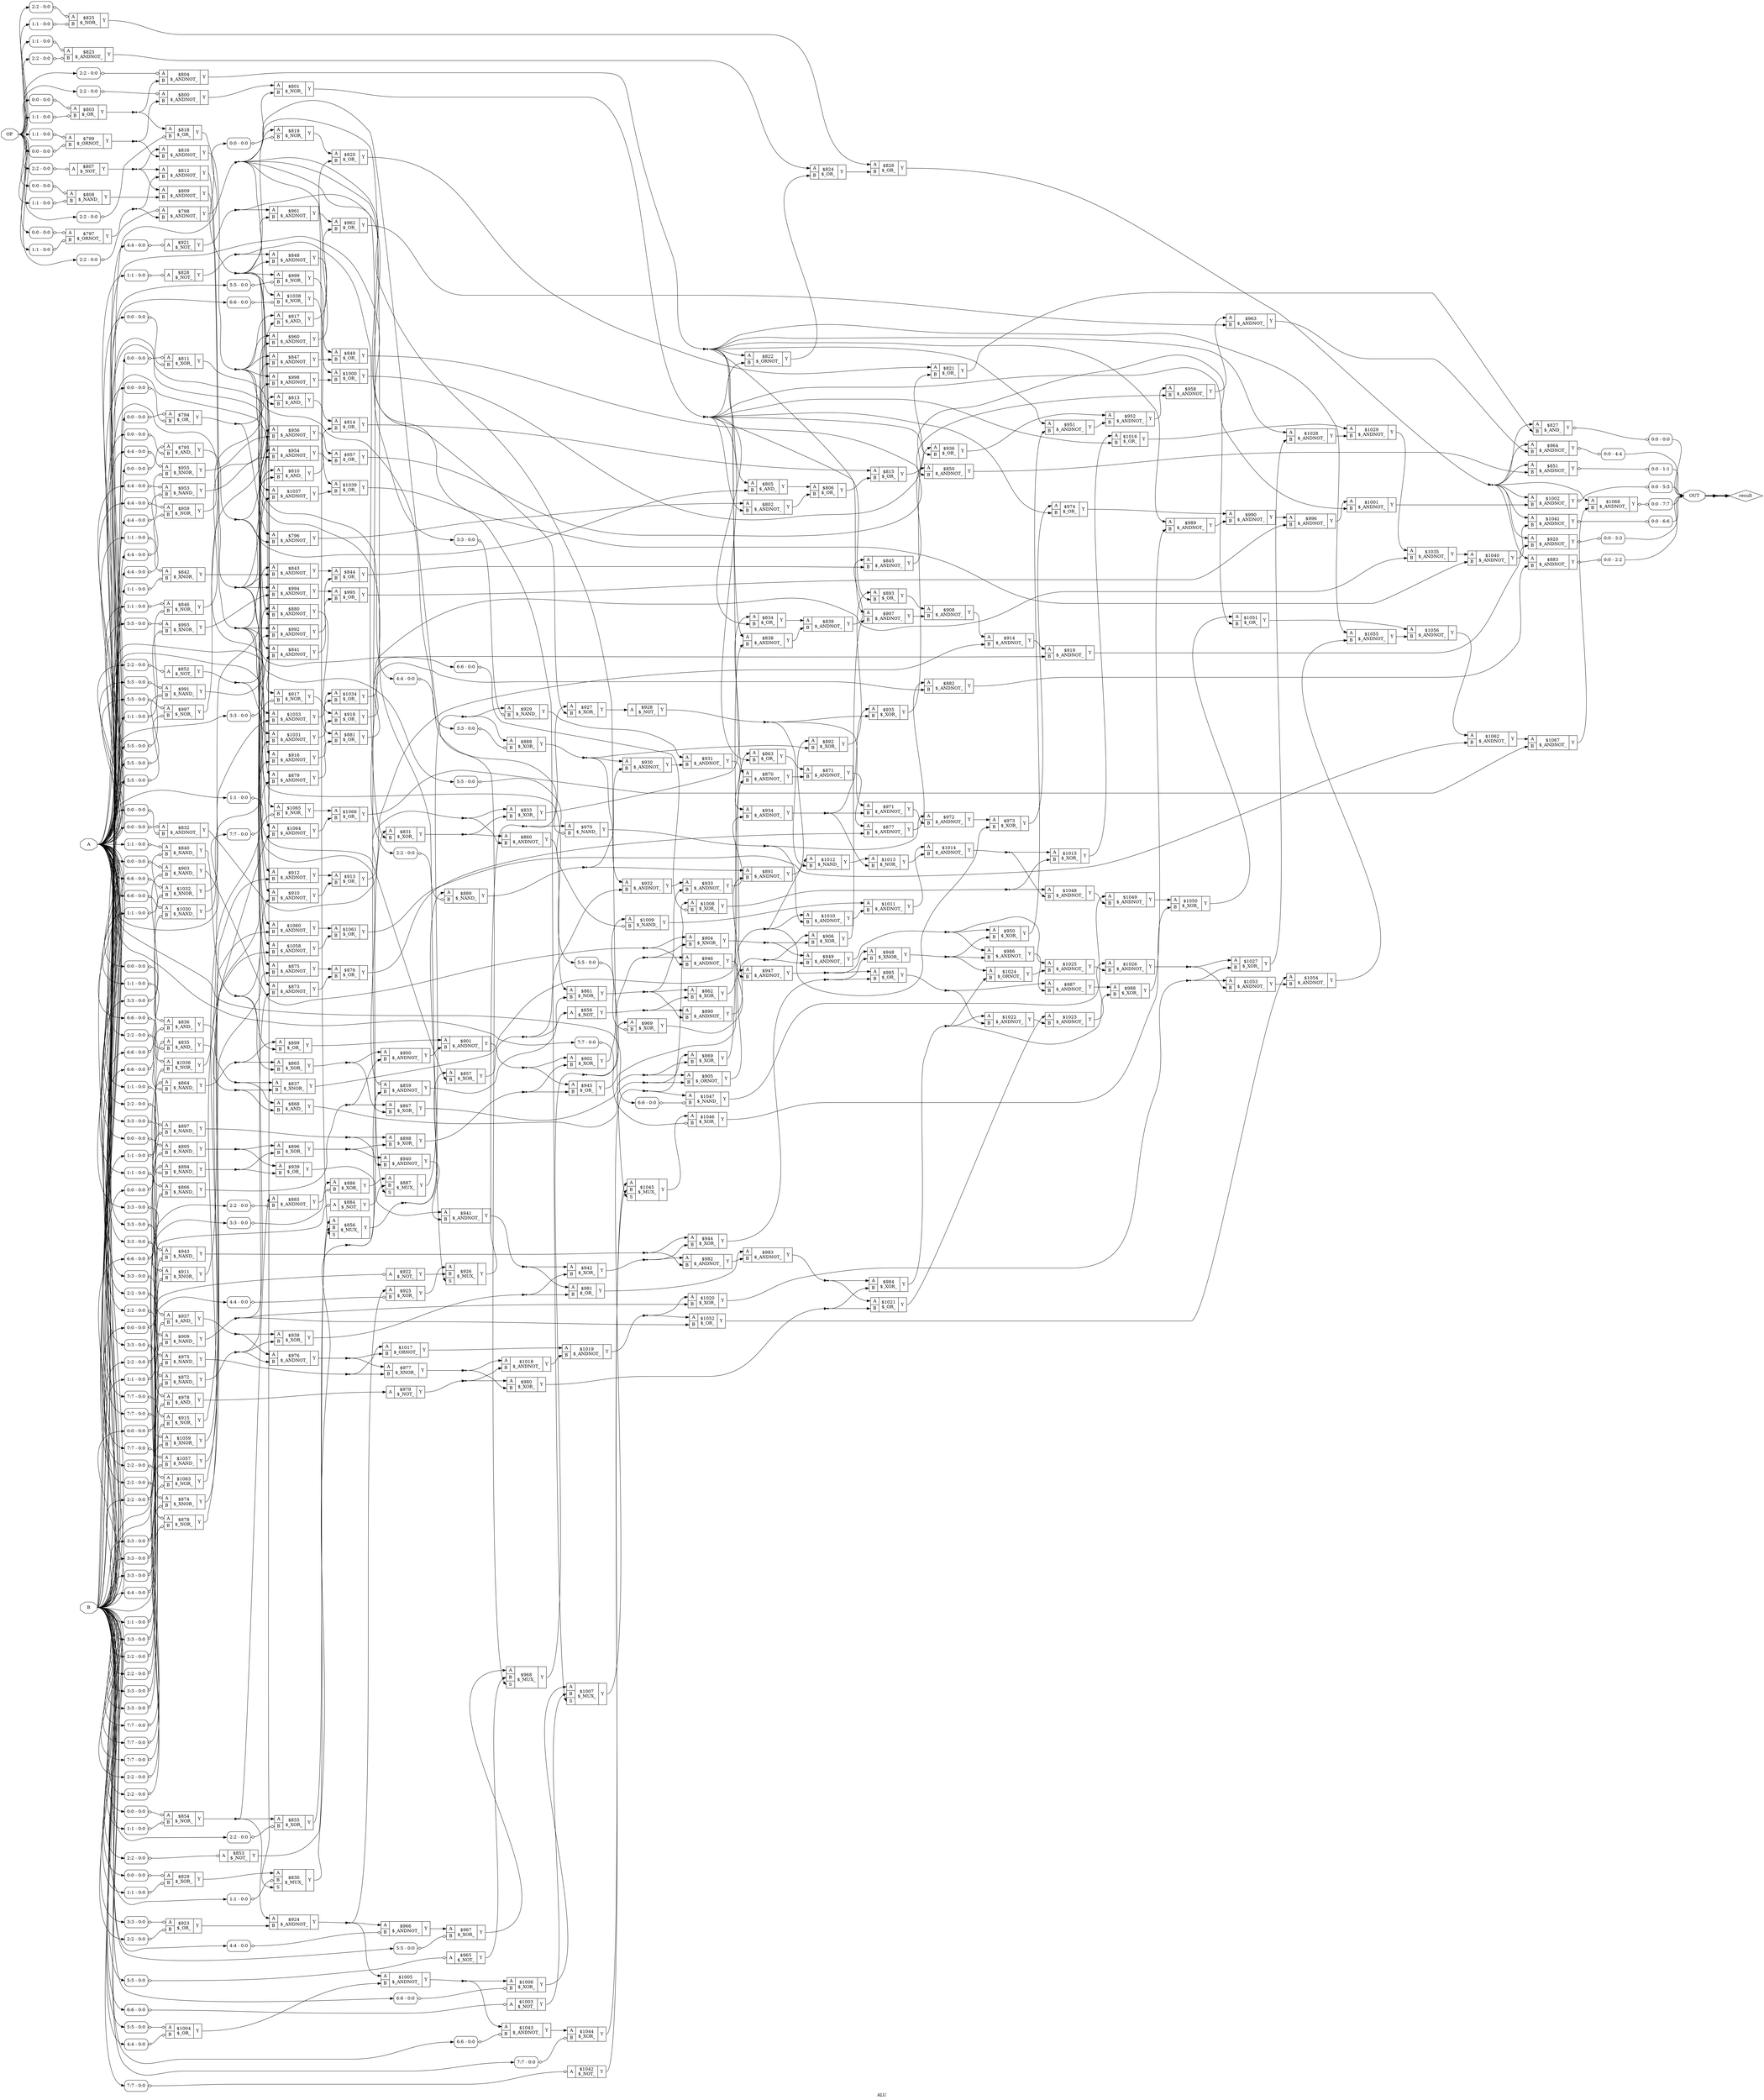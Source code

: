 digraph "ALU" {
label="ALU";
rankdir="LR";
remincross=true;
n268 [ shape=octagon, label="A", color="black", fontcolor="black" ];
n269 [ shape=octagon, label="B", color="black", fontcolor="black" ];
n270 [ shape=octagon, label="OP", color="black", fontcolor="black" ];
n271 [ shape=octagon, label="OUT", color="black", fontcolor="black" ];
n272 [ shape=diamond, label="result", color="black", fontcolor="black" ];
c274 [ shape=record, label="{{<p268> A|<p269> B}|$1000\n$_OR_|{<p273> Y}}",  ];
c275 [ shape=record, label="{{<p268> A|<p269> B}|$1001\n$_ANDNOT_|{<p273> Y}}",  ];
c276 [ shape=record, label="{{<p268> A|<p269> B}|$1002\n$_ANDNOT_|{<p273> Y}}",  ];
x0 [ shape=record, style=rounded, label="<s0> 0:0 - 5:5 ", color="black", fontcolor="black" ];
c276:p273:e -> x0:w [arrowhead=odiamond, arrowtail=odiamond, dir=both, color="black", fontcolor="black", label=""];
c277 [ shape=record, label="{{<p268> A}|$1003\n$_NOT_|{<p273> Y}}",  ];
x1 [ shape=record, style=rounded, label="<s0> 6:6 - 0:0 ", color="black", fontcolor="black" ];
x1:e -> c277:p268:w [arrowhead=odiamond, arrowtail=odiamond, dir=both, color="black", fontcolor="black", label=""];
c278 [ shape=record, label="{{<p268> A|<p269> B}|$1004\n$_OR_|{<p273> Y}}",  ];
x2 [ shape=record, style=rounded, label="<s0> 5:5 - 0:0 ", color="black", fontcolor="black" ];
x2:e -> c278:p268:w [arrowhead=odiamond, arrowtail=odiamond, dir=both, color="black", fontcolor="black", label=""];
x3 [ shape=record, style=rounded, label="<s0> 4:4 - 0:0 ", color="black", fontcolor="black" ];
x3:e -> c278:p269:w [arrowhead=odiamond, arrowtail=odiamond, dir=both, color="black", fontcolor="black", label=""];
c279 [ shape=record, label="{{<p268> A|<p269> B}|$1005\n$_ANDNOT_|{<p273> Y}}",  ];
c280 [ shape=record, label="{{<p268> A|<p269> B}|$1006\n$_XOR_|{<p273> Y}}",  ];
x4 [ shape=record, style=rounded, label="<s0> 6:6 - 0:0 ", color="black", fontcolor="black" ];
x4:e -> c280:p269:w [arrowhead=odiamond, arrowtail=odiamond, dir=both, color="black", fontcolor="black", label=""];
c282 [ shape=record, label="{{<p268> A|<p269> B|<p281> S}|$1007\n$_MUX_|{<p273> Y}}",  ];
c283 [ shape=record, label="{{<p268> A|<p269> B}|$1008\n$_XOR_|{<p273> Y}}",  ];
x5 [ shape=record, style=rounded, label="<s0> 6:6 - 0:0 ", color="black", fontcolor="black" ];
x5:e -> c283:p269:w [arrowhead=odiamond, arrowtail=odiamond, dir=both, color="black", fontcolor="black", label=""];
c284 [ shape=record, label="{{<p268> A|<p269> B}|$1009\n$_NAND_|{<p273> Y}}",  ];
x6 [ shape=record, style=rounded, label="<s0> 5:5 - 0:0 ", color="black", fontcolor="black" ];
x6:e -> c284:p269:w [arrowhead=odiamond, arrowtail=odiamond, dir=both, color="black", fontcolor="black", label=""];
c285 [ shape=record, label="{{<p268> A|<p269> B}|$1010\n$_ANDNOT_|{<p273> Y}}",  ];
c286 [ shape=record, label="{{<p268> A|<p269> B}|$1011\n$_ANDNOT_|{<p273> Y}}",  ];
c287 [ shape=record, label="{{<p268> A|<p269> B}|$1012\n$_NAND_|{<p273> Y}}",  ];
c288 [ shape=record, label="{{<p268> A|<p269> B}|$1013\n$_NOR_|{<p273> Y}}",  ];
c289 [ shape=record, label="{{<p268> A|<p269> B}|$1014\n$_ANDNOT_|{<p273> Y}}",  ];
c290 [ shape=record, label="{{<p268> A|<p269> B}|$1015\n$_XOR_|{<p273> Y}}",  ];
c291 [ shape=record, label="{{<p268> A|<p269> B}|$1016\n$_OR_|{<p273> Y}}",  ];
c292 [ shape=record, label="{{<p268> A|<p269> B}|$1017\n$_ORNOT_|{<p273> Y}}",  ];
c293 [ shape=record, label="{{<p268> A|<p269> B}|$1018\n$_ANDNOT_|{<p273> Y}}",  ];
c294 [ shape=record, label="{{<p268> A|<p269> B}|$1019\n$_ANDNOT_|{<p273> Y}}",  ];
c295 [ shape=record, label="{{<p268> A|<p269> B}|$1020\n$_XOR_|{<p273> Y}}",  ];
c296 [ shape=record, label="{{<p268> A|<p269> B}|$1021\n$_OR_|{<p273> Y}}",  ];
c297 [ shape=record, label="{{<p268> A|<p269> B}|$1022\n$_ANDNOT_|{<p273> Y}}",  ];
c298 [ shape=record, label="{{<p268> A|<p269> B}|$1023\n$_ANDNOT_|{<p273> Y}}",  ];
c299 [ shape=record, label="{{<p268> A|<p269> B}|$1024\n$_ORNOT_|{<p273> Y}}",  ];
c300 [ shape=record, label="{{<p268> A|<p269> B}|$1025\n$_ANDNOT_|{<p273> Y}}",  ];
c301 [ shape=record, label="{{<p268> A|<p269> B}|$1026\n$_ANDNOT_|{<p273> Y}}",  ];
c302 [ shape=record, label="{{<p268> A|<p269> B}|$1027\n$_XOR_|{<p273> Y}}",  ];
c303 [ shape=record, label="{{<p268> A|<p269> B}|$1028\n$_ANDNOT_|{<p273> Y}}",  ];
c304 [ shape=record, label="{{<p268> A|<p269> B}|$1029\n$_ANDNOT_|{<p273> Y}}",  ];
c305 [ shape=record, label="{{<p268> A|<p269> B}|$1030\n$_NAND_|{<p273> Y}}",  ];
x7 [ shape=record, style=rounded, label="<s0> 6:6 - 0:0 ", color="black", fontcolor="black" ];
x7:e -> c305:p268:w [arrowhead=odiamond, arrowtail=odiamond, dir=both, color="black", fontcolor="black", label=""];
x8 [ shape=record, style=rounded, label="<s0> 6:6 - 0:0 ", color="black", fontcolor="black" ];
x8:e -> c305:p269:w [arrowhead=odiamond, arrowtail=odiamond, dir=both, color="black", fontcolor="black", label=""];
c306 [ shape=record, label="{{<p268> A|<p269> B}|$1031\n$_ANDNOT_|{<p273> Y}}",  ];
c307 [ shape=record, label="{{<p268> A|<p269> B}|$1032\n$_XNOR_|{<p273> Y}}",  ];
x9 [ shape=record, style=rounded, label="<s0> 6:6 - 0:0 ", color="black", fontcolor="black" ];
x9:e -> c307:p268:w [arrowhead=odiamond, arrowtail=odiamond, dir=both, color="black", fontcolor="black", label=""];
x10 [ shape=record, style=rounded, label="<s0> 6:6 - 0:0 ", color="black", fontcolor="black" ];
x10:e -> c307:p269:w [arrowhead=odiamond, arrowtail=odiamond, dir=both, color="black", fontcolor="black", label=""];
c308 [ shape=record, label="{{<p268> A|<p269> B}|$1033\n$_ANDNOT_|{<p273> Y}}",  ];
c309 [ shape=record, label="{{<p268> A|<p269> B}|$1034\n$_OR_|{<p273> Y}}",  ];
c310 [ shape=record, label="{{<p268> A|<p269> B}|$1035\n$_ANDNOT_|{<p273> Y}}",  ];
c311 [ shape=record, label="{{<p268> A|<p269> B}|$1036\n$_NOR_|{<p273> Y}}",  ];
x11 [ shape=record, style=rounded, label="<s0> 6:6 - 0:0 ", color="black", fontcolor="black" ];
x11:e -> c311:p268:w [arrowhead=odiamond, arrowtail=odiamond, dir=both, color="black", fontcolor="black", label=""];
x12 [ shape=record, style=rounded, label="<s0> 6:6 - 0:0 ", color="black", fontcolor="black" ];
x12:e -> c311:p269:w [arrowhead=odiamond, arrowtail=odiamond, dir=both, color="black", fontcolor="black", label=""];
c312 [ shape=record, label="{{<p268> A|<p269> B}|$1037\n$_ANDNOT_|{<p273> Y}}",  ];
c313 [ shape=record, label="{{<p268> A|<p269> B}|$1038\n$_NOR_|{<p273> Y}}",  ];
x13 [ shape=record, style=rounded, label="<s0> 6:6 - 0:0 ", color="black", fontcolor="black" ];
x13:e -> c313:p269:w [arrowhead=odiamond, arrowtail=odiamond, dir=both, color="black", fontcolor="black", label=""];
c314 [ shape=record, label="{{<p268> A|<p269> B}|$1039\n$_OR_|{<p273> Y}}",  ];
c315 [ shape=record, label="{{<p268> A|<p269> B}|$1040\n$_ANDNOT_|{<p273> Y}}",  ];
c316 [ shape=record, label="{{<p268> A|<p269> B}|$1041\n$_ANDNOT_|{<p273> Y}}",  ];
x14 [ shape=record, style=rounded, label="<s0> 0:0 - 6:6 ", color="black", fontcolor="black" ];
c316:p273:e -> x14:w [arrowhead=odiamond, arrowtail=odiamond, dir=both, color="black", fontcolor="black", label=""];
c317 [ shape=record, label="{{<p268> A}|$1042\n$_NOT_|{<p273> Y}}",  ];
x15 [ shape=record, style=rounded, label="<s0> 7:7 - 0:0 ", color="black", fontcolor="black" ];
x15:e -> c317:p268:w [arrowhead=odiamond, arrowtail=odiamond, dir=both, color="black", fontcolor="black", label=""];
c318 [ shape=record, label="{{<p268> A|<p269> B}|$1043\n$_ANDNOT_|{<p273> Y}}",  ];
x16 [ shape=record, style=rounded, label="<s0> 6:6 - 0:0 ", color="black", fontcolor="black" ];
x16:e -> c318:p269:w [arrowhead=odiamond, arrowtail=odiamond, dir=both, color="black", fontcolor="black", label=""];
c319 [ shape=record, label="{{<p268> A|<p269> B}|$1044\n$_XOR_|{<p273> Y}}",  ];
x17 [ shape=record, style=rounded, label="<s0> 7:7 - 0:0 ", color="black", fontcolor="black" ];
x17:e -> c319:p269:w [arrowhead=odiamond, arrowtail=odiamond, dir=both, color="black", fontcolor="black", label=""];
c320 [ shape=record, label="{{<p268> A|<p269> B|<p281> S}|$1045\n$_MUX_|{<p273> Y}}",  ];
c321 [ shape=record, label="{{<p268> A|<p269> B}|$1046\n$_XOR_|{<p273> Y}}",  ];
x18 [ shape=record, style=rounded, label="<s0> 7:7 - 0:0 ", color="black", fontcolor="black" ];
x18:e -> c321:p269:w [arrowhead=odiamond, arrowtail=odiamond, dir=both, color="black", fontcolor="black", label=""];
c322 [ shape=record, label="{{<p268> A|<p269> B}|$1047\n$_NAND_|{<p273> Y}}",  ];
x19 [ shape=record, style=rounded, label="<s0> 6:6 - 0:0 ", color="black", fontcolor="black" ];
x19:e -> c322:p269:w [arrowhead=odiamond, arrowtail=odiamond, dir=both, color="black", fontcolor="black", label=""];
c323 [ shape=record, label="{{<p268> A|<p269> B}|$1048\n$_ANDNOT_|{<p273> Y}}",  ];
c324 [ shape=record, label="{{<p268> A|<p269> B}|$1049\n$_ANDNOT_|{<p273> Y}}",  ];
c325 [ shape=record, label="{{<p268> A|<p269> B}|$1050\n$_XOR_|{<p273> Y}}",  ];
c326 [ shape=record, label="{{<p268> A|<p269> B}|$1051\n$_OR_|{<p273> Y}}",  ];
c327 [ shape=record, label="{{<p268> A|<p269> B}|$1052\n$_OR_|{<p273> Y}}",  ];
c328 [ shape=record, label="{{<p268> A|<p269> B}|$1053\n$_ANDNOT_|{<p273> Y}}",  ];
c329 [ shape=record, label="{{<p268> A|<p269> B}|$1054\n$_ANDNOT_|{<p273> Y}}",  ];
c330 [ shape=record, label="{{<p268> A|<p269> B}|$1055\n$_ANDNOT_|{<p273> Y}}",  ];
c331 [ shape=record, label="{{<p268> A|<p269> B}|$1056\n$_ANDNOT_|{<p273> Y}}",  ];
c332 [ shape=record, label="{{<p268> A|<p269> B}|$1057\n$_NAND_|{<p273> Y}}",  ];
x20 [ shape=record, style=rounded, label="<s0> 7:7 - 0:0 ", color="black", fontcolor="black" ];
x20:e -> c332:p268:w [arrowhead=odiamond, arrowtail=odiamond, dir=both, color="black", fontcolor="black", label=""];
x21 [ shape=record, style=rounded, label="<s0> 7:7 - 0:0 ", color="black", fontcolor="black" ];
x21:e -> c332:p269:w [arrowhead=odiamond, arrowtail=odiamond, dir=both, color="black", fontcolor="black", label=""];
c333 [ shape=record, label="{{<p268> A|<p269> B}|$1058\n$_ANDNOT_|{<p273> Y}}",  ];
c334 [ shape=record, label="{{<p268> A|<p269> B}|$1059\n$_XNOR_|{<p273> Y}}",  ];
x22 [ shape=record, style=rounded, label="<s0> 7:7 - 0:0 ", color="black", fontcolor="black" ];
x22:e -> c334:p268:w [arrowhead=odiamond, arrowtail=odiamond, dir=both, color="black", fontcolor="black", label=""];
x23 [ shape=record, style=rounded, label="<s0> 7:7 - 0:0 ", color="black", fontcolor="black" ];
x23:e -> c334:p269:w [arrowhead=odiamond, arrowtail=odiamond, dir=both, color="black", fontcolor="black", label=""];
c335 [ shape=record, label="{{<p268> A|<p269> B}|$1060\n$_ANDNOT_|{<p273> Y}}",  ];
c336 [ shape=record, label="{{<p268> A|<p269> B}|$1061\n$_OR_|{<p273> Y}}",  ];
c337 [ shape=record, label="{{<p268> A|<p269> B}|$1062\n$_ANDNOT_|{<p273> Y}}",  ];
c338 [ shape=record, label="{{<p268> A|<p269> B}|$1063\n$_NOR_|{<p273> Y}}",  ];
x24 [ shape=record, style=rounded, label="<s0> 7:7 - 0:0 ", color="black", fontcolor="black" ];
x24:e -> c338:p268:w [arrowhead=odiamond, arrowtail=odiamond, dir=both, color="black", fontcolor="black", label=""];
x25 [ shape=record, style=rounded, label="<s0> 7:7 - 0:0 ", color="black", fontcolor="black" ];
x25:e -> c338:p269:w [arrowhead=odiamond, arrowtail=odiamond, dir=both, color="black", fontcolor="black", label=""];
c339 [ shape=record, label="{{<p268> A|<p269> B}|$1064\n$_ANDNOT_|{<p273> Y}}",  ];
c340 [ shape=record, label="{{<p268> A|<p269> B}|$1065\n$_NOR_|{<p273> Y}}",  ];
x26 [ shape=record, style=rounded, label="<s0> 7:7 - 0:0 ", color="black", fontcolor="black" ];
x26:e -> c340:p269:w [arrowhead=odiamond, arrowtail=odiamond, dir=both, color="black", fontcolor="black", label=""];
c341 [ shape=record, label="{{<p268> A|<p269> B}|$1066\n$_OR_|{<p273> Y}}",  ];
c342 [ shape=record, label="{{<p268> A|<p269> B}|$1067\n$_ANDNOT_|{<p273> Y}}",  ];
c343 [ shape=record, label="{{<p268> A|<p269> B}|$1068\n$_ANDNOT_|{<p273> Y}}",  ];
x27 [ shape=record, style=rounded, label="<s0> 0:0 - 7:7 ", color="black", fontcolor="black" ];
c343:p273:e -> x27:w [arrowhead=odiamond, arrowtail=odiamond, dir=both, color="black", fontcolor="black", label=""];
c344 [ shape=record, label="{{<p268> A|<p269> B}|$794\n$_OR_|{<p273> Y}}",  ];
x28 [ shape=record, style=rounded, label="<s0> 0:0 - 0:0 ", color="black", fontcolor="black" ];
x28:e -> c344:p268:w [arrowhead=odiamond, arrowtail=odiamond, dir=both, color="black", fontcolor="black", label=""];
x29 [ shape=record, style=rounded, label="<s0> 0:0 - 0:0 ", color="black", fontcolor="black" ];
x29:e -> c344:p269:w [arrowhead=odiamond, arrowtail=odiamond, dir=both, color="black", fontcolor="black", label=""];
c345 [ shape=record, label="{{<p268> A|<p269> B}|$795\n$_AND_|{<p273> Y}}",  ];
x30 [ shape=record, style=rounded, label="<s0> 0:0 - 0:0 ", color="black", fontcolor="black" ];
x30:e -> c345:p268:w [arrowhead=odiamond, arrowtail=odiamond, dir=both, color="black", fontcolor="black", label=""];
x31 [ shape=record, style=rounded, label="<s0> 0:0 - 0:0 ", color="black", fontcolor="black" ];
x31:e -> c345:p269:w [arrowhead=odiamond, arrowtail=odiamond, dir=both, color="black", fontcolor="black", label=""];
c346 [ shape=record, label="{{<p268> A|<p269> B}|$796\n$_ANDNOT_|{<p273> Y}}",  ];
c347 [ shape=record, label="{{<p268> A|<p269> B}|$797\n$_ORNOT_|{<p273> Y}}",  ];
x32 [ shape=record, style=rounded, label="<s0> 0:0 - 0:0 ", color="black", fontcolor="black" ];
x32:e -> c347:p268:w [arrowhead=odiamond, arrowtail=odiamond, dir=both, color="black", fontcolor="black", label=""];
x33 [ shape=record, style=rounded, label="<s0> 1:1 - 0:0 ", color="black", fontcolor="black" ];
x33:e -> c347:p269:w [arrowhead=odiamond, arrowtail=odiamond, dir=both, color="black", fontcolor="black", label=""];
c348 [ shape=record, label="{{<p268> A|<p269> B}|$798\n$_ANDNOT_|{<p273> Y}}",  ];
x34 [ shape=record, style=rounded, label="<s0> 2:2 - 0:0 ", color="black", fontcolor="black" ];
x34:e -> c348:p268:w [arrowhead=odiamond, arrowtail=odiamond, dir=both, color="black", fontcolor="black", label=""];
c349 [ shape=record, label="{{<p268> A|<p269> B}|$799\n$_ORNOT_|{<p273> Y}}",  ];
x35 [ shape=record, style=rounded, label="<s0> 1:1 - 0:0 ", color="black", fontcolor="black" ];
x35:e -> c349:p268:w [arrowhead=odiamond, arrowtail=odiamond, dir=both, color="black", fontcolor="black", label=""];
x36 [ shape=record, style=rounded, label="<s0> 0:0 - 0:0 ", color="black", fontcolor="black" ];
x36:e -> c349:p269:w [arrowhead=odiamond, arrowtail=odiamond, dir=both, color="black", fontcolor="black", label=""];
c350 [ shape=record, label="{{<p268> A|<p269> B}|$800\n$_ANDNOT_|{<p273> Y}}",  ];
x37 [ shape=record, style=rounded, label="<s0> 2:2 - 0:0 ", color="black", fontcolor="black" ];
x37:e -> c350:p268:w [arrowhead=odiamond, arrowtail=odiamond, dir=both, color="black", fontcolor="black", label=""];
c351 [ shape=record, label="{{<p268> A|<p269> B}|$801\n$_NOR_|{<p273> Y}}",  ];
c352 [ shape=record, label="{{<p268> A|<p269> B}|$802\n$_ANDNOT_|{<p273> Y}}",  ];
c353 [ shape=record, label="{{<p268> A|<p269> B}|$803\n$_OR_|{<p273> Y}}",  ];
x38 [ shape=record, style=rounded, label="<s0> 0:0 - 0:0 ", color="black", fontcolor="black" ];
x38:e -> c353:p268:w [arrowhead=odiamond, arrowtail=odiamond, dir=both, color="black", fontcolor="black", label=""];
x39 [ shape=record, style=rounded, label="<s0> 1:1 - 0:0 ", color="black", fontcolor="black" ];
x39:e -> c353:p269:w [arrowhead=odiamond, arrowtail=odiamond, dir=both, color="black", fontcolor="black", label=""];
c354 [ shape=record, label="{{<p268> A|<p269> B}|$804\n$_ANDNOT_|{<p273> Y}}",  ];
x40 [ shape=record, style=rounded, label="<s0> 2:2 - 0:0 ", color="black", fontcolor="black" ];
x40:e -> c354:p268:w [arrowhead=odiamond, arrowtail=odiamond, dir=both, color="black", fontcolor="black", label=""];
c355 [ shape=record, label="{{<p268> A|<p269> B}|$805\n$_AND_|{<p273> Y}}",  ];
c356 [ shape=record, label="{{<p268> A|<p269> B}|$806\n$_OR_|{<p273> Y}}",  ];
c357 [ shape=record, label="{{<p268> A}|$807\n$_NOT_|{<p273> Y}}",  ];
x41 [ shape=record, style=rounded, label="<s0> 2:2 - 0:0 ", color="black", fontcolor="black" ];
x41:e -> c357:p268:w [arrowhead=odiamond, arrowtail=odiamond, dir=both, color="black", fontcolor="black", label=""];
c358 [ shape=record, label="{{<p268> A|<p269> B}|$808\n$_NAND_|{<p273> Y}}",  ];
x42 [ shape=record, style=rounded, label="<s0> 0:0 - 0:0 ", color="black", fontcolor="black" ];
x42:e -> c358:p268:w [arrowhead=odiamond, arrowtail=odiamond, dir=both, color="black", fontcolor="black", label=""];
x43 [ shape=record, style=rounded, label="<s0> 1:1 - 0:0 ", color="black", fontcolor="black" ];
x43:e -> c358:p269:w [arrowhead=odiamond, arrowtail=odiamond, dir=both, color="black", fontcolor="black", label=""];
c359 [ shape=record, label="{{<p268> A|<p269> B}|$809\n$_ANDNOT_|{<p273> Y}}",  ];
c360 [ shape=record, label="{{<p268> A|<p269> B}|$810\n$_AND_|{<p273> Y}}",  ];
c361 [ shape=record, label="{{<p268> A|<p269> B}|$811\n$_XOR_|{<p273> Y}}",  ];
x44 [ shape=record, style=rounded, label="<s0> 0:0 - 0:0 ", color="black", fontcolor="black" ];
x44:e -> c361:p268:w [arrowhead=odiamond, arrowtail=odiamond, dir=both, color="black", fontcolor="black", label=""];
x45 [ shape=record, style=rounded, label="<s0> 0:0 - 0:0 ", color="black", fontcolor="black" ];
x45:e -> c361:p269:w [arrowhead=odiamond, arrowtail=odiamond, dir=both, color="black", fontcolor="black", label=""];
c362 [ shape=record, label="{{<p268> A|<p269> B}|$812\n$_ANDNOT_|{<p273> Y}}",  ];
c363 [ shape=record, label="{{<p268> A|<p269> B}|$813\n$_AND_|{<p273> Y}}",  ];
c364 [ shape=record, label="{{<p268> A|<p269> B}|$814\n$_OR_|{<p273> Y}}",  ];
c365 [ shape=record, label="{{<p268> A|<p269> B}|$815\n$_OR_|{<p273> Y}}",  ];
c366 [ shape=record, label="{{<p268> A|<p269> B}|$816\n$_ANDNOT_|{<p273> Y}}",  ];
c367 [ shape=record, label="{{<p268> A|<p269> B}|$817\n$_AND_|{<p273> Y}}",  ];
c368 [ shape=record, label="{{<p268> A|<p269> B}|$818\n$_OR_|{<p273> Y}}",  ];
x46 [ shape=record, style=rounded, label="<s0> 2:2 - 0:0 ", color="black", fontcolor="black" ];
x46:e -> c368:p269:w [arrowhead=odiamond, arrowtail=odiamond, dir=both, color="black", fontcolor="black", label=""];
c369 [ shape=record, label="{{<p268> A|<p269> B}|$819\n$_NOR_|{<p273> Y}}",  ];
x47 [ shape=record, style=rounded, label="<s0> 0:0 - 0:0 ", color="black", fontcolor="black" ];
x47:e -> c369:p269:w [arrowhead=odiamond, arrowtail=odiamond, dir=both, color="black", fontcolor="black", label=""];
c370 [ shape=record, label="{{<p268> A|<p269> B}|$820\n$_OR_|{<p273> Y}}",  ];
c371 [ shape=record, label="{{<p268> A|<p269> B}|$821\n$_OR_|{<p273> Y}}",  ];
c372 [ shape=record, label="{{<p268> A|<p269> B}|$822\n$_ORNOT_|{<p273> Y}}",  ];
c373 [ shape=record, label="{{<p268> A|<p269> B}|$823\n$_ANDNOT_|{<p273> Y}}",  ];
x48 [ shape=record, style=rounded, label="<s0> 1:1 - 0:0 ", color="black", fontcolor="black" ];
x48:e -> c373:p268:w [arrowhead=odiamond, arrowtail=odiamond, dir=both, color="black", fontcolor="black", label=""];
x49 [ shape=record, style=rounded, label="<s0> 2:2 - 0:0 ", color="black", fontcolor="black" ];
x49:e -> c373:p269:w [arrowhead=odiamond, arrowtail=odiamond, dir=both, color="black", fontcolor="black", label=""];
c374 [ shape=record, label="{{<p268> A|<p269> B}|$824\n$_OR_|{<p273> Y}}",  ];
c375 [ shape=record, label="{{<p268> A|<p269> B}|$825\n$_NOR_|{<p273> Y}}",  ];
x50 [ shape=record, style=rounded, label="<s0> 2:2 - 0:0 ", color="black", fontcolor="black" ];
x50:e -> c375:p268:w [arrowhead=odiamond, arrowtail=odiamond, dir=both, color="black", fontcolor="black", label=""];
x51 [ shape=record, style=rounded, label="<s0> 1:1 - 0:0 ", color="black", fontcolor="black" ];
x51:e -> c375:p269:w [arrowhead=odiamond, arrowtail=odiamond, dir=both, color="black", fontcolor="black", label=""];
c376 [ shape=record, label="{{<p268> A|<p269> B}|$826\n$_OR_|{<p273> Y}}",  ];
c377 [ shape=record, label="{{<p268> A|<p269> B}|$827\n$_AND_|{<p273> Y}}",  ];
x52 [ shape=record, style=rounded, label="<s0> 0:0 - 0:0 ", color="black", fontcolor="black" ];
c377:p273:e -> x52:w [arrowhead=odiamond, arrowtail=odiamond, dir=both, color="black", fontcolor="black", label=""];
c378 [ shape=record, label="{{<p268> A}|$828\n$_NOT_|{<p273> Y}}",  ];
x53 [ shape=record, style=rounded, label="<s0> 1:1 - 0:0 ", color="black", fontcolor="black" ];
x53:e -> c378:p268:w [arrowhead=odiamond, arrowtail=odiamond, dir=both, color="black", fontcolor="black", label=""];
c379 [ shape=record, label="{{<p268> A|<p269> B}|$829\n$_XOR_|{<p273> Y}}",  ];
x54 [ shape=record, style=rounded, label="<s0> 0:0 - 0:0 ", color="black", fontcolor="black" ];
x54:e -> c379:p268:w [arrowhead=odiamond, arrowtail=odiamond, dir=both, color="black", fontcolor="black", label=""];
x55 [ shape=record, style=rounded, label="<s0> 1:1 - 0:0 ", color="black", fontcolor="black" ];
x55:e -> c379:p269:w [arrowhead=odiamond, arrowtail=odiamond, dir=both, color="black", fontcolor="black", label=""];
c380 [ shape=record, label="{{<p268> A|<p269> B|<p281> S}|$830\n$_MUX_|{<p273> Y}}",  ];
x56 [ shape=record, style=rounded, label="<s0> 1:1 - 0:0 ", color="black", fontcolor="black" ];
x56:e -> c380:p269:w [arrowhead=odiamond, arrowtail=odiamond, dir=both, color="black", fontcolor="black", label=""];
c381 [ shape=record, label="{{<p268> A|<p269> B}|$831\n$_XOR_|{<p273> Y}}",  ];
c382 [ shape=record, label="{{<p268> A|<p269> B}|$832\n$_ANDNOT_|{<p273> Y}}",  ];
x57 [ shape=record, style=rounded, label="<s0> 0:0 - 0:0 ", color="black", fontcolor="black" ];
x57:e -> c382:p268:w [arrowhead=odiamond, arrowtail=odiamond, dir=both, color="black", fontcolor="black", label=""];
x58 [ shape=record, style=rounded, label="<s0> 0:0 - 0:0 ", color="black", fontcolor="black" ];
x58:e -> c382:p269:w [arrowhead=odiamond, arrowtail=odiamond, dir=both, color="black", fontcolor="black", label=""];
c383 [ shape=record, label="{{<p268> A|<p269> B}|$833\n$_XOR_|{<p273> Y}}",  ];
c384 [ shape=record, label="{{<p268> A|<p269> B}|$834\n$_OR_|{<p273> Y}}",  ];
c385 [ shape=record, label="{{<p268> A|<p269> B}|$835\n$_AND_|{<p273> Y}}",  ];
x59 [ shape=record, style=rounded, label="<s0> 0:0 - 0:0 ", color="black", fontcolor="black" ];
x59:e -> c385:p268:w [arrowhead=odiamond, arrowtail=odiamond, dir=both, color="black", fontcolor="black", label=""];
x60 [ shape=record, style=rounded, label="<s0> 1:1 - 0:0 ", color="black", fontcolor="black" ];
x60:e -> c385:p269:w [arrowhead=odiamond, arrowtail=odiamond, dir=both, color="black", fontcolor="black", label=""];
c386 [ shape=record, label="{{<p268> A|<p269> B}|$836\n$_AND_|{<p273> Y}}",  ];
x61 [ shape=record, style=rounded, label="<s0> 0:0 - 0:0 ", color="black", fontcolor="black" ];
x61:e -> c386:p268:w [arrowhead=odiamond, arrowtail=odiamond, dir=both, color="black", fontcolor="black", label=""];
x62 [ shape=record, style=rounded, label="<s0> 1:1 - 0:0 ", color="black", fontcolor="black" ];
x62:e -> c386:p269:w [arrowhead=odiamond, arrowtail=odiamond, dir=both, color="black", fontcolor="black", label=""];
c387 [ shape=record, label="{{<p268> A|<p269> B}|$837\n$_XNOR_|{<p273> Y}}",  ];
c388 [ shape=record, label="{{<p268> A|<p269> B}|$838\n$_ANDNOT_|{<p273> Y}}",  ];
c389 [ shape=record, label="{{<p268> A|<p269> B}|$839\n$_ANDNOT_|{<p273> Y}}",  ];
c390 [ shape=record, label="{{<p268> A|<p269> B}|$840\n$_NAND_|{<p273> Y}}",  ];
x63 [ shape=record, style=rounded, label="<s0> 1:1 - 0:0 ", color="black", fontcolor="black" ];
x63:e -> c390:p268:w [arrowhead=odiamond, arrowtail=odiamond, dir=both, color="black", fontcolor="black", label=""];
x64 [ shape=record, style=rounded, label="<s0> 1:1 - 0:0 ", color="black", fontcolor="black" ];
x64:e -> c390:p269:w [arrowhead=odiamond, arrowtail=odiamond, dir=both, color="black", fontcolor="black", label=""];
c391 [ shape=record, label="{{<p268> A|<p269> B}|$841\n$_ANDNOT_|{<p273> Y}}",  ];
c392 [ shape=record, label="{{<p268> A|<p269> B}|$842\n$_XNOR_|{<p273> Y}}",  ];
x65 [ shape=record, style=rounded, label="<s0> 1:1 - 0:0 ", color="black", fontcolor="black" ];
x65:e -> c392:p268:w [arrowhead=odiamond, arrowtail=odiamond, dir=both, color="black", fontcolor="black", label=""];
x66 [ shape=record, style=rounded, label="<s0> 1:1 - 0:0 ", color="black", fontcolor="black" ];
x66:e -> c392:p269:w [arrowhead=odiamond, arrowtail=odiamond, dir=both, color="black", fontcolor="black", label=""];
c393 [ shape=record, label="{{<p268> A|<p269> B}|$843\n$_ANDNOT_|{<p273> Y}}",  ];
c394 [ shape=record, label="{{<p268> A|<p269> B}|$844\n$_OR_|{<p273> Y}}",  ];
c395 [ shape=record, label="{{<p268> A|<p269> B}|$845\n$_ANDNOT_|{<p273> Y}}",  ];
c396 [ shape=record, label="{{<p268> A|<p269> B}|$846\n$_NOR_|{<p273> Y}}",  ];
x67 [ shape=record, style=rounded, label="<s0> 1:1 - 0:0 ", color="black", fontcolor="black" ];
x67:e -> c396:p268:w [arrowhead=odiamond, arrowtail=odiamond, dir=both, color="black", fontcolor="black", label=""];
x68 [ shape=record, style=rounded, label="<s0> 1:1 - 0:0 ", color="black", fontcolor="black" ];
x68:e -> c396:p269:w [arrowhead=odiamond, arrowtail=odiamond, dir=both, color="black", fontcolor="black", label=""];
c397 [ shape=record, label="{{<p268> A|<p269> B}|$847\n$_ANDNOT_|{<p273> Y}}",  ];
c398 [ shape=record, label="{{<p268> A|<p269> B}|$848\n$_ANDNOT_|{<p273> Y}}",  ];
c399 [ shape=record, label="{{<p268> A|<p269> B}|$849\n$_OR_|{<p273> Y}}",  ];
c400 [ shape=record, label="{{<p268> A|<p269> B}|$850\n$_ANDNOT_|{<p273> Y}}",  ];
c401 [ shape=record, label="{{<p268> A|<p269> B}|$851\n$_ANDNOT_|{<p273> Y}}",  ];
x69 [ shape=record, style=rounded, label="<s0> 0:0 - 1:1 ", color="black", fontcolor="black" ];
c401:p273:e -> x69:w [arrowhead=odiamond, arrowtail=odiamond, dir=both, color="black", fontcolor="black", label=""];
c402 [ shape=record, label="{{<p268> A}|$852\n$_NOT_|{<p273> Y}}",  ];
x70 [ shape=record, style=rounded, label="<s0> 2:2 - 0:0 ", color="black", fontcolor="black" ];
x70:e -> c402:p268:w [arrowhead=odiamond, arrowtail=odiamond, dir=both, color="black", fontcolor="black", label=""];
c403 [ shape=record, label="{{<p268> A}|$853\n$_NOT_|{<p273> Y}}",  ];
x71 [ shape=record, style=rounded, label="<s0> 2:2 - 0:0 ", color="black", fontcolor="black" ];
x71:e -> c403:p268:w [arrowhead=odiamond, arrowtail=odiamond, dir=both, color="black", fontcolor="black", label=""];
c404 [ shape=record, label="{{<p268> A|<p269> B}|$854\n$_NOR_|{<p273> Y}}",  ];
x72 [ shape=record, style=rounded, label="<s0> 0:0 - 0:0 ", color="black", fontcolor="black" ];
x72:e -> c404:p268:w [arrowhead=odiamond, arrowtail=odiamond, dir=both, color="black", fontcolor="black", label=""];
x73 [ shape=record, style=rounded, label="<s0> 1:1 - 0:0 ", color="black", fontcolor="black" ];
x73:e -> c404:p269:w [arrowhead=odiamond, arrowtail=odiamond, dir=both, color="black", fontcolor="black", label=""];
c405 [ shape=record, label="{{<p268> A|<p269> B}|$855\n$_XOR_|{<p273> Y}}",  ];
x74 [ shape=record, style=rounded, label="<s0> 2:2 - 0:0 ", color="black", fontcolor="black" ];
x74:e -> c405:p269:w [arrowhead=odiamond, arrowtail=odiamond, dir=both, color="black", fontcolor="black", label=""];
c406 [ shape=record, label="{{<p268> A|<p269> B|<p281> S}|$856\n$_MUX_|{<p273> Y}}",  ];
c407 [ shape=record, label="{{<p268> A|<p269> B}|$857\n$_XOR_|{<p273> Y}}",  ];
c408 [ shape=record, label="{{<p268> A}|$858\n$_NOT_|{<p273> Y}}",  ];
c409 [ shape=record, label="{{<p268> A|<p269> B}|$859\n$_ANDNOT_|{<p273> Y}}",  ];
x75 [ shape=record, style=rounded, label="<s0> 1:1 - 0:0 ", color="black", fontcolor="black" ];
x75:e -> c409:p268:w [arrowhead=odiamond, arrowtail=odiamond, dir=both, color="black", fontcolor="black", label=""];
c410 [ shape=record, label="{{<p268> A|<p269> B}|$860\n$_ANDNOT_|{<p273> Y}}",  ];
c411 [ shape=record, label="{{<p268> A|<p269> B}|$861\n$_NOR_|{<p273> Y}}",  ];
c412 [ shape=record, label="{{<p268> A|<p269> B}|$862\n$_XOR_|{<p273> Y}}",  ];
c413 [ shape=record, label="{{<p268> A|<p269> B}|$863\n$_OR_|{<p273> Y}}",  ];
c414 [ shape=record, label="{{<p268> A|<p269> B}|$864\n$_NAND_|{<p273> Y}}",  ];
x76 [ shape=record, style=rounded, label="<s0> 0:0 - 0:0 ", color="black", fontcolor="black" ];
x76:e -> c414:p268:w [arrowhead=odiamond, arrowtail=odiamond, dir=both, color="black", fontcolor="black", label=""];
x77 [ shape=record, style=rounded, label="<s0> 2:2 - 0:0 ", color="black", fontcolor="black" ];
x77:e -> c414:p269:w [arrowhead=odiamond, arrowtail=odiamond, dir=both, color="black", fontcolor="black", label=""];
c415 [ shape=record, label="{{<p268> A|<p269> B}|$865\n$_XOR_|{<p273> Y}}",  ];
c416 [ shape=record, label="{{<p268> A|<p269> B}|$866\n$_NAND_|{<p273> Y}}",  ];
x78 [ shape=record, style=rounded, label="<s0> 0:0 - 0:0 ", color="black", fontcolor="black" ];
x78:e -> c416:p268:w [arrowhead=odiamond, arrowtail=odiamond, dir=both, color="black", fontcolor="black", label=""];
x79 [ shape=record, style=rounded, label="<s0> 2:2 - 0:0 ", color="black", fontcolor="black" ];
x79:e -> c416:p269:w [arrowhead=odiamond, arrowtail=odiamond, dir=both, color="black", fontcolor="black", label=""];
c417 [ shape=record, label="{{<p268> A|<p269> B}|$867\n$_XOR_|{<p273> Y}}",  ];
c418 [ shape=record, label="{{<p268> A|<p269> B}|$868\n$_AND_|{<p273> Y}}",  ];
c419 [ shape=record, label="{{<p268> A|<p269> B}|$869\n$_XOR_|{<p273> Y}}",  ];
c420 [ shape=record, label="{{<p268> A|<p269> B}|$870\n$_ANDNOT_|{<p273> Y}}",  ];
c421 [ shape=record, label="{{<p268> A|<p269> B}|$871\n$_ANDNOT_|{<p273> Y}}",  ];
c422 [ shape=record, label="{{<p268> A|<p269> B}|$872\n$_NAND_|{<p273> Y}}",  ];
x80 [ shape=record, style=rounded, label="<s0> 2:2 - 0:0 ", color="black", fontcolor="black" ];
x80:e -> c422:p268:w [arrowhead=odiamond, arrowtail=odiamond, dir=both, color="black", fontcolor="black", label=""];
x81 [ shape=record, style=rounded, label="<s0> 2:2 - 0:0 ", color="black", fontcolor="black" ];
x81:e -> c422:p269:w [arrowhead=odiamond, arrowtail=odiamond, dir=both, color="black", fontcolor="black", label=""];
c423 [ shape=record, label="{{<p268> A|<p269> B}|$873\n$_ANDNOT_|{<p273> Y}}",  ];
c424 [ shape=record, label="{{<p268> A|<p269> B}|$874\n$_XNOR_|{<p273> Y}}",  ];
x82 [ shape=record, style=rounded, label="<s0> 2:2 - 0:0 ", color="black", fontcolor="black" ];
x82:e -> c424:p268:w [arrowhead=odiamond, arrowtail=odiamond, dir=both, color="black", fontcolor="black", label=""];
x83 [ shape=record, style=rounded, label="<s0> 2:2 - 0:0 ", color="black", fontcolor="black" ];
x83:e -> c424:p269:w [arrowhead=odiamond, arrowtail=odiamond, dir=both, color="black", fontcolor="black", label=""];
c425 [ shape=record, label="{{<p268> A|<p269> B}|$875\n$_ANDNOT_|{<p273> Y}}",  ];
c426 [ shape=record, label="{{<p268> A|<p269> B}|$876\n$_OR_|{<p273> Y}}",  ];
c427 [ shape=record, label="{{<p268> A|<p269> B}|$877\n$_ANDNOT_|{<p273> Y}}",  ];
c428 [ shape=record, label="{{<p268> A|<p269> B}|$878\n$_NOR_|{<p273> Y}}",  ];
x84 [ shape=record, style=rounded, label="<s0> 2:2 - 0:0 ", color="black", fontcolor="black" ];
x84:e -> c428:p268:w [arrowhead=odiamond, arrowtail=odiamond, dir=both, color="black", fontcolor="black", label=""];
x85 [ shape=record, style=rounded, label="<s0> 2:2 - 0:0 ", color="black", fontcolor="black" ];
x85:e -> c428:p269:w [arrowhead=odiamond, arrowtail=odiamond, dir=both, color="black", fontcolor="black", label=""];
c429 [ shape=record, label="{{<p268> A|<p269> B}|$879\n$_ANDNOT_|{<p273> Y}}",  ];
c430 [ shape=record, label="{{<p268> A|<p269> B}|$880\n$_ANDNOT_|{<p273> Y}}",  ];
c431 [ shape=record, label="{{<p268> A|<p269> B}|$881\n$_OR_|{<p273> Y}}",  ];
c432 [ shape=record, label="{{<p268> A|<p269> B}|$882\n$_ANDNOT_|{<p273> Y}}",  ];
c433 [ shape=record, label="{{<p268> A|<p269> B}|$883\n$_ANDNOT_|{<p273> Y}}",  ];
x86 [ shape=record, style=rounded, label="<s0> 0:0 - 2:2 ", color="black", fontcolor="black" ];
c433:p273:e -> x86:w [arrowhead=odiamond, arrowtail=odiamond, dir=both, color="black", fontcolor="black", label=""];
c434 [ shape=record, label="{{<p268> A}|$884\n$_NOT_|{<p273> Y}}",  ];
x87 [ shape=record, style=rounded, label="<s0> 3:3 - 0:0 ", color="black", fontcolor="black" ];
x87:e -> c434:p268:w [arrowhead=odiamond, arrowtail=odiamond, dir=both, color="black", fontcolor="black", label=""];
c435 [ shape=record, label="{{<p268> A|<p269> B}|$885\n$_ANDNOT_|{<p273> Y}}",  ];
x88 [ shape=record, style=rounded, label="<s0> 2:2 - 0:0 ", color="black", fontcolor="black" ];
x88:e -> c435:p269:w [arrowhead=odiamond, arrowtail=odiamond, dir=both, color="black", fontcolor="black", label=""];
c436 [ shape=record, label="{{<p268> A|<p269> B}|$886\n$_XOR_|{<p273> Y}}",  ];
x89 [ shape=record, style=rounded, label="<s0> 3:3 - 0:0 ", color="black", fontcolor="black" ];
x89:e -> c436:p269:w [arrowhead=odiamond, arrowtail=odiamond, dir=both, color="black", fontcolor="black", label=""];
c437 [ shape=record, label="{{<p268> A|<p269> B|<p281> S}|$887\n$_MUX_|{<p273> Y}}",  ];
c438 [ shape=record, label="{{<p268> A|<p269> B}|$888\n$_XOR_|{<p273> Y}}",  ];
x90 [ shape=record, style=rounded, label="<s0> 3:3 - 0:0 ", color="black", fontcolor="black" ];
x90:e -> c438:p269:w [arrowhead=odiamond, arrowtail=odiamond, dir=both, color="black", fontcolor="black", label=""];
c439 [ shape=record, label="{{<p268> A|<p269> B}|$889\n$_NAND_|{<p273> Y}}",  ];
x91 [ shape=record, style=rounded, label="<s0> 2:2 - 0:0 ", color="black", fontcolor="black" ];
x91:e -> c439:p269:w [arrowhead=odiamond, arrowtail=odiamond, dir=both, color="black", fontcolor="black", label=""];
c440 [ shape=record, label="{{<p268> A|<p269> B}|$890\n$_ANDNOT_|{<p273> Y}}",  ];
c441 [ shape=record, label="{{<p268> A|<p269> B}|$891\n$_ANDNOT_|{<p273> Y}}",  ];
c442 [ shape=record, label="{{<p268> A|<p269> B}|$892\n$_XOR_|{<p273> Y}}",  ];
c443 [ shape=record, label="{{<p268> A|<p269> B}|$893\n$_OR_|{<p273> Y}}",  ];
c444 [ shape=record, label="{{<p268> A|<p269> B}|$894\n$_NAND_|{<p273> Y}}",  ];
x92 [ shape=record, style=rounded, label="<s0> 0:0 - 0:0 ", color="black", fontcolor="black" ];
x92:e -> c444:p268:w [arrowhead=odiamond, arrowtail=odiamond, dir=both, color="black", fontcolor="black", label=""];
x93 [ shape=record, style=rounded, label="<s0> 3:3 - 0:0 ", color="black", fontcolor="black" ];
x93:e -> c444:p269:w [arrowhead=odiamond, arrowtail=odiamond, dir=both, color="black", fontcolor="black", label=""];
c445 [ shape=record, label="{{<p268> A|<p269> B}|$895\n$_NAND_|{<p273> Y}}",  ];
x94 [ shape=record, style=rounded, label="<s0> 2:2 - 0:0 ", color="black", fontcolor="black" ];
x94:e -> c445:p268:w [arrowhead=odiamond, arrowtail=odiamond, dir=both, color="black", fontcolor="black", label=""];
x95 [ shape=record, style=rounded, label="<s0> 1:1 - 0:0 ", color="black", fontcolor="black" ];
x95:e -> c445:p269:w [arrowhead=odiamond, arrowtail=odiamond, dir=both, color="black", fontcolor="black", label=""];
c446 [ shape=record, label="{{<p268> A|<p269> B}|$896\n$_XOR_|{<p273> Y}}",  ];
c447 [ shape=record, label="{{<p268> A|<p269> B}|$897\n$_NAND_|{<p273> Y}}",  ];
x96 [ shape=record, style=rounded, label="<s0> 1:1 - 0:0 ", color="black", fontcolor="black" ];
x96:e -> c447:p268:w [arrowhead=odiamond, arrowtail=odiamond, dir=both, color="black", fontcolor="black", label=""];
x97 [ shape=record, style=rounded, label="<s0> 2:2 - 0:0 ", color="black", fontcolor="black" ];
x97:e -> c447:p269:w [arrowhead=odiamond, arrowtail=odiamond, dir=both, color="black", fontcolor="black", label=""];
c448 [ shape=record, label="{{<p268> A|<p269> B}|$898\n$_XOR_|{<p273> Y}}",  ];
c449 [ shape=record, label="{{<p268> A|<p269> B}|$899\n$_OR_|{<p273> Y}}",  ];
c450 [ shape=record, label="{{<p268> A|<p269> B}|$900\n$_ANDNOT_|{<p273> Y}}",  ];
c451 [ shape=record, label="{{<p268> A|<p269> B}|$901\n$_ANDNOT_|{<p273> Y}}",  ];
c452 [ shape=record, label="{{<p268> A|<p269> B}|$902\n$_XOR_|{<p273> Y}}",  ];
c453 [ shape=record, label="{{<p268> A|<p269> B}|$903\n$_NAND_|{<p273> Y}}",  ];
x98 [ shape=record, style=rounded, label="<s0> 0:0 - 0:0 ", color="black", fontcolor="black" ];
x98:e -> c453:p268:w [arrowhead=odiamond, arrowtail=odiamond, dir=both, color="black", fontcolor="black", label=""];
x99 [ shape=record, style=rounded, label="<s0> 3:3 - 0:0 ", color="black", fontcolor="black" ];
x99:e -> c453:p269:w [arrowhead=odiamond, arrowtail=odiamond, dir=both, color="black", fontcolor="black", label=""];
c454 [ shape=record, label="{{<p268> A|<p269> B}|$904\n$_XNOR_|{<p273> Y}}",  ];
c455 [ shape=record, label="{{<p268> A|<p269> B}|$905\n$_ORNOT_|{<p273> Y}}",  ];
c456 [ shape=record, label="{{<p268> A|<p269> B}|$906\n$_XOR_|{<p273> Y}}",  ];
c457 [ shape=record, label="{{<p268> A|<p269> B}|$907\n$_ANDNOT_|{<p273> Y}}",  ];
c458 [ shape=record, label="{{<p268> A|<p269> B}|$908\n$_ANDNOT_|{<p273> Y}}",  ];
c459 [ shape=record, label="{{<p268> A|<p269> B}|$909\n$_NAND_|{<p273> Y}}",  ];
x100 [ shape=record, style=rounded, label="<s0> 3:3 - 0:0 ", color="black", fontcolor="black" ];
x100:e -> c459:p268:w [arrowhead=odiamond, arrowtail=odiamond, dir=both, color="black", fontcolor="black", label=""];
x101 [ shape=record, style=rounded, label="<s0> 3:3 - 0:0 ", color="black", fontcolor="black" ];
x101:e -> c459:p269:w [arrowhead=odiamond, arrowtail=odiamond, dir=both, color="black", fontcolor="black", label=""];
c460 [ shape=record, label="{{<p268> A|<p269> B}|$910\n$_ANDNOT_|{<p273> Y}}",  ];
c461 [ shape=record, label="{{<p268> A|<p269> B}|$911\n$_XNOR_|{<p273> Y}}",  ];
x102 [ shape=record, style=rounded, label="<s0> 3:3 - 0:0 ", color="black", fontcolor="black" ];
x102:e -> c461:p268:w [arrowhead=odiamond, arrowtail=odiamond, dir=both, color="black", fontcolor="black", label=""];
x103 [ shape=record, style=rounded, label="<s0> 3:3 - 0:0 ", color="black", fontcolor="black" ];
x103:e -> c461:p269:w [arrowhead=odiamond, arrowtail=odiamond, dir=both, color="black", fontcolor="black", label=""];
c462 [ shape=record, label="{{<p268> A|<p269> B}|$912\n$_ANDNOT_|{<p273> Y}}",  ];
c463 [ shape=record, label="{{<p268> A|<p269> B}|$913\n$_OR_|{<p273> Y}}",  ];
c464 [ shape=record, label="{{<p268> A|<p269> B}|$914\n$_ANDNOT_|{<p273> Y}}",  ];
c465 [ shape=record, label="{{<p268> A|<p269> B}|$915\n$_NOR_|{<p273> Y}}",  ];
x104 [ shape=record, style=rounded, label="<s0> 3:3 - 0:0 ", color="black", fontcolor="black" ];
x104:e -> c465:p268:w [arrowhead=odiamond, arrowtail=odiamond, dir=both, color="black", fontcolor="black", label=""];
x105 [ shape=record, style=rounded, label="<s0> 3:3 - 0:0 ", color="black", fontcolor="black" ];
x105:e -> c465:p269:w [arrowhead=odiamond, arrowtail=odiamond, dir=both, color="black", fontcolor="black", label=""];
c466 [ shape=record, label="{{<p268> A|<p269> B}|$916\n$_ANDNOT_|{<p273> Y}}",  ];
c467 [ shape=record, label="{{<p268> A|<p269> B}|$917\n$_NOR_|{<p273> Y}}",  ];
x106 [ shape=record, style=rounded, label="<s0> 3:3 - 0:0 ", color="black", fontcolor="black" ];
x106:e -> c467:p269:w [arrowhead=odiamond, arrowtail=odiamond, dir=both, color="black", fontcolor="black", label=""];
c468 [ shape=record, label="{{<p268> A|<p269> B}|$918\n$_OR_|{<p273> Y}}",  ];
c469 [ shape=record, label="{{<p268> A|<p269> B}|$919\n$_ANDNOT_|{<p273> Y}}",  ];
c470 [ shape=record, label="{{<p268> A|<p269> B}|$920\n$_ANDNOT_|{<p273> Y}}",  ];
x107 [ shape=record, style=rounded, label="<s0> 0:0 - 3:3 ", color="black", fontcolor="black" ];
c470:p273:e -> x107:w [arrowhead=odiamond, arrowtail=odiamond, dir=both, color="black", fontcolor="black", label=""];
c471 [ shape=record, label="{{<p268> A}|$921\n$_NOT_|{<p273> Y}}",  ];
x108 [ shape=record, style=rounded, label="<s0> 4:4 - 0:0 ", color="black", fontcolor="black" ];
x108:e -> c471:p268:w [arrowhead=odiamond, arrowtail=odiamond, dir=both, color="black", fontcolor="black", label=""];
c472 [ shape=record, label="{{<p268> A}|$922\n$_NOT_|{<p273> Y}}",  ];
x109 [ shape=record, style=rounded, label="<s0> 4:4 - 0:0 ", color="black", fontcolor="black" ];
x109:e -> c472:p268:w [arrowhead=odiamond, arrowtail=odiamond, dir=both, color="black", fontcolor="black", label=""];
c473 [ shape=record, label="{{<p268> A|<p269> B}|$923\n$_OR_|{<p273> Y}}",  ];
x110 [ shape=record, style=rounded, label="<s0> 3:3 - 0:0 ", color="black", fontcolor="black" ];
x110:e -> c473:p268:w [arrowhead=odiamond, arrowtail=odiamond, dir=both, color="black", fontcolor="black", label=""];
x111 [ shape=record, style=rounded, label="<s0> 2:2 - 0:0 ", color="black", fontcolor="black" ];
x111:e -> c473:p269:w [arrowhead=odiamond, arrowtail=odiamond, dir=both, color="black", fontcolor="black", label=""];
c474 [ shape=record, label="{{<p268> A|<p269> B}|$924\n$_ANDNOT_|{<p273> Y}}",  ];
c475 [ shape=record, label="{{<p268> A|<p269> B}|$925\n$_XOR_|{<p273> Y}}",  ];
x112 [ shape=record, style=rounded, label="<s0> 4:4 - 0:0 ", color="black", fontcolor="black" ];
x112:e -> c475:p269:w [arrowhead=odiamond, arrowtail=odiamond, dir=both, color="black", fontcolor="black", label=""];
c476 [ shape=record, label="{{<p268> A|<p269> B|<p281> S}|$926\n$_MUX_|{<p273> Y}}",  ];
c477 [ shape=record, label="{{<p268> A|<p269> B}|$927\n$_XOR_|{<p273> Y}}",  ];
c478 [ shape=record, label="{{<p268> A}|$928\n$_NOT_|{<p273> Y}}",  ];
c479 [ shape=record, label="{{<p268> A|<p269> B}|$929\n$_NAND_|{<p273> Y}}",  ];
x113 [ shape=record, style=rounded, label="<s0> 3:3 - 0:0 ", color="black", fontcolor="black" ];
x113:e -> c479:p269:w [arrowhead=odiamond, arrowtail=odiamond, dir=both, color="black", fontcolor="black", label=""];
c480 [ shape=record, label="{{<p268> A|<p269> B}|$930\n$_ANDNOT_|{<p273> Y}}",  ];
c481 [ shape=record, label="{{<p268> A|<p269> B}|$931\n$_ANDNOT_|{<p273> Y}}",  ];
c482 [ shape=record, label="{{<p268> A|<p269> B}|$932\n$_ANDNOT_|{<p273> Y}}",  ];
c483 [ shape=record, label="{{<p268> A|<p269> B}|$933\n$_ANDNOT_|{<p273> Y}}",  ];
c484 [ shape=record, label="{{<p268> A|<p269> B}|$934\n$_ANDNOT_|{<p273> Y}}",  ];
c485 [ shape=record, label="{{<p268> A|<p269> B}|$935\n$_XOR_|{<p273> Y}}",  ];
c486 [ shape=record, label="{{<p268> A|<p269> B}|$936\n$_OR_|{<p273> Y}}",  ];
c487 [ shape=record, label="{{<p268> A|<p269> B}|$937\n$_AND_|{<p273> Y}}",  ];
x114 [ shape=record, style=rounded, label="<s0> 3:3 - 0:0 ", color="black", fontcolor="black" ];
x114:e -> c487:p268:w [arrowhead=odiamond, arrowtail=odiamond, dir=both, color="black", fontcolor="black", label=""];
x115 [ shape=record, style=rounded, label="<s0> 1:1 - 0:0 ", color="black", fontcolor="black" ];
x115:e -> c487:p269:w [arrowhead=odiamond, arrowtail=odiamond, dir=both, color="black", fontcolor="black", label=""];
c488 [ shape=record, label="{{<p268> A|<p269> B}|$938\n$_XOR_|{<p273> Y}}",  ];
c489 [ shape=record, label="{{<p268> A|<p269> B}|$939\n$_OR_|{<p273> Y}}",  ];
c490 [ shape=record, label="{{<p268> A|<p269> B}|$940\n$_ANDNOT_|{<p273> Y}}",  ];
c491 [ shape=record, label="{{<p268> A|<p269> B}|$941\n$_ANDNOT_|{<p273> Y}}",  ];
c492 [ shape=record, label="{{<p268> A|<p269> B}|$942\n$_XOR_|{<p273> Y}}",  ];
c493 [ shape=record, label="{{<p268> A|<p269> B}|$943\n$_NAND_|{<p273> Y}}",  ];
x116 [ shape=record, style=rounded, label="<s0> 1:1 - 0:0 ", color="black", fontcolor="black" ];
x116:e -> c493:p268:w [arrowhead=odiamond, arrowtail=odiamond, dir=both, color="black", fontcolor="black", label=""];
x117 [ shape=record, style=rounded, label="<s0> 3:3 - 0:0 ", color="black", fontcolor="black" ];
x117:e -> c493:p269:w [arrowhead=odiamond, arrowtail=odiamond, dir=both, color="black", fontcolor="black", label=""];
c494 [ shape=record, label="{{<p268> A|<p269> B}|$944\n$_XOR_|{<p273> Y}}",  ];
c495 [ shape=record, label="{{<p268> A|<p269> B}|$945\n$_OR_|{<p273> Y}}",  ];
c496 [ shape=record, label="{{<p268> A|<p269> B}|$946\n$_ANDNOT_|{<p273> Y}}",  ];
c497 [ shape=record, label="{{<p268> A|<p269> B}|$947\n$_ANDNOT_|{<p273> Y}}",  ];
c498 [ shape=record, label="{{<p268> A|<p269> B}|$948\n$_XNOR_|{<p273> Y}}",  ];
c499 [ shape=record, label="{{<p268> A|<p269> B}|$949\n$_ANDNOT_|{<p273> Y}}",  ];
c500 [ shape=record, label="{{<p268> A|<p269> B}|$950\n$_XOR_|{<p273> Y}}",  ];
c501 [ shape=record, label="{{<p268> A|<p269> B}|$951\n$_ANDNOT_|{<p273> Y}}",  ];
c502 [ shape=record, label="{{<p268> A|<p269> B}|$952\n$_ANDNOT_|{<p273> Y}}",  ];
c503 [ shape=record, label="{{<p268> A|<p269> B}|$953\n$_NAND_|{<p273> Y}}",  ];
x118 [ shape=record, style=rounded, label="<s0> 4:4 - 0:0 ", color="black", fontcolor="black" ];
x118:e -> c503:p268:w [arrowhead=odiamond, arrowtail=odiamond, dir=both, color="black", fontcolor="black", label=""];
x119 [ shape=record, style=rounded, label="<s0> 4:4 - 0:0 ", color="black", fontcolor="black" ];
x119:e -> c503:p269:w [arrowhead=odiamond, arrowtail=odiamond, dir=both, color="black", fontcolor="black", label=""];
c504 [ shape=record, label="{{<p268> A|<p269> B}|$954\n$_ANDNOT_|{<p273> Y}}",  ];
c505 [ shape=record, label="{{<p268> A|<p269> B}|$955\n$_XNOR_|{<p273> Y}}",  ];
x120 [ shape=record, style=rounded, label="<s0> 4:4 - 0:0 ", color="black", fontcolor="black" ];
x120:e -> c505:p268:w [arrowhead=odiamond, arrowtail=odiamond, dir=both, color="black", fontcolor="black", label=""];
x121 [ shape=record, style=rounded, label="<s0> 4:4 - 0:0 ", color="black", fontcolor="black" ];
x121:e -> c505:p269:w [arrowhead=odiamond, arrowtail=odiamond, dir=both, color="black", fontcolor="black", label=""];
c506 [ shape=record, label="{{<p268> A|<p269> B}|$956\n$_ANDNOT_|{<p273> Y}}",  ];
c507 [ shape=record, label="{{<p268> A|<p269> B}|$957\n$_OR_|{<p273> Y}}",  ];
c508 [ shape=record, label="{{<p268> A|<p269> B}|$958\n$_ANDNOT_|{<p273> Y}}",  ];
c509 [ shape=record, label="{{<p268> A|<p269> B}|$959\n$_NOR_|{<p273> Y}}",  ];
x122 [ shape=record, style=rounded, label="<s0> 4:4 - 0:0 ", color="black", fontcolor="black" ];
x122:e -> c509:p268:w [arrowhead=odiamond, arrowtail=odiamond, dir=both, color="black", fontcolor="black", label=""];
x123 [ shape=record, style=rounded, label="<s0> 4:4 - 0:0 ", color="black", fontcolor="black" ];
x123:e -> c509:p269:w [arrowhead=odiamond, arrowtail=odiamond, dir=both, color="black", fontcolor="black", label=""];
c510 [ shape=record, label="{{<p268> A|<p269> B}|$960\n$_ANDNOT_|{<p273> Y}}",  ];
c511 [ shape=record, label="{{<p268> A|<p269> B}|$961\n$_ANDNOT_|{<p273> Y}}",  ];
c512 [ shape=record, label="{{<p268> A|<p269> B}|$962\n$_OR_|{<p273> Y}}",  ];
c513 [ shape=record, label="{{<p268> A|<p269> B}|$963\n$_ANDNOT_|{<p273> Y}}",  ];
c514 [ shape=record, label="{{<p268> A|<p269> B}|$964\n$_ANDNOT_|{<p273> Y}}",  ];
x124 [ shape=record, style=rounded, label="<s0> 0:0 - 4:4 ", color="black", fontcolor="black" ];
c514:p273:e -> x124:w [arrowhead=odiamond, arrowtail=odiamond, dir=both, color="black", fontcolor="black", label=""];
c515 [ shape=record, label="{{<p268> A}|$965\n$_NOT_|{<p273> Y}}",  ];
x125 [ shape=record, style=rounded, label="<s0> 5:5 - 0:0 ", color="black", fontcolor="black" ];
x125:e -> c515:p268:w [arrowhead=odiamond, arrowtail=odiamond, dir=both, color="black", fontcolor="black", label=""];
c516 [ shape=record, label="{{<p268> A|<p269> B}|$966\n$_ANDNOT_|{<p273> Y}}",  ];
x126 [ shape=record, style=rounded, label="<s0> 4:4 - 0:0 ", color="black", fontcolor="black" ];
x126:e -> c516:p269:w [arrowhead=odiamond, arrowtail=odiamond, dir=both, color="black", fontcolor="black", label=""];
c517 [ shape=record, label="{{<p268> A|<p269> B}|$967\n$_XOR_|{<p273> Y}}",  ];
x127 [ shape=record, style=rounded, label="<s0> 5:5 - 0:0 ", color="black", fontcolor="black" ];
x127:e -> c517:p269:w [arrowhead=odiamond, arrowtail=odiamond, dir=both, color="black", fontcolor="black", label=""];
c518 [ shape=record, label="{{<p268> A|<p269> B|<p281> S}|$968\n$_MUX_|{<p273> Y}}",  ];
c519 [ shape=record, label="{{<p268> A|<p269> B}|$969\n$_XOR_|{<p273> Y}}",  ];
x128 [ shape=record, style=rounded, label="<s0> 5:5 - 0:0 ", color="black", fontcolor="black" ];
x128:e -> c519:p269:w [arrowhead=odiamond, arrowtail=odiamond, dir=both, color="black", fontcolor="black", label=""];
c520 [ shape=record, label="{{<p268> A|<p269> B}|$970\n$_NAND_|{<p273> Y}}",  ];
x129 [ shape=record, style=rounded, label="<s0> 4:4 - 0:0 ", color="black", fontcolor="black" ];
x129:e -> c520:p269:w [arrowhead=odiamond, arrowtail=odiamond, dir=both, color="black", fontcolor="black", label=""];
c521 [ shape=record, label="{{<p268> A|<p269> B}|$971\n$_ANDNOT_|{<p273> Y}}",  ];
c522 [ shape=record, label="{{<p268> A|<p269> B}|$972\n$_ANDNOT_|{<p273> Y}}",  ];
c523 [ shape=record, label="{{<p268> A|<p269> B}|$973\n$_XOR_|{<p273> Y}}",  ];
c524 [ shape=record, label="{{<p268> A|<p269> B}|$974\n$_OR_|{<p273> Y}}",  ];
c525 [ shape=record, label="{{<p268> A|<p269> B}|$975\n$_NAND_|{<p273> Y}}",  ];
x130 [ shape=record, style=rounded, label="<s0> 3:3 - 0:0 ", color="black", fontcolor="black" ];
x130:e -> c525:p268:w [arrowhead=odiamond, arrowtail=odiamond, dir=both, color="black", fontcolor="black", label=""];
x131 [ shape=record, style=rounded, label="<s0> 2:2 - 0:0 ", color="black", fontcolor="black" ];
x131:e -> c525:p269:w [arrowhead=odiamond, arrowtail=odiamond, dir=both, color="black", fontcolor="black", label=""];
c526 [ shape=record, label="{{<p268> A|<p269> B}|$976\n$_ANDNOT_|{<p273> Y}}",  ];
c527 [ shape=record, label="{{<p268> A|<p269> B}|$977\n$_XNOR_|{<p273> Y}}",  ];
c528 [ shape=record, label="{{<p268> A|<p269> B}|$978\n$_AND_|{<p273> Y}}",  ];
x132 [ shape=record, style=rounded, label="<s0> 2:2 - 0:0 ", color="black", fontcolor="black" ];
x132:e -> c528:p268:w [arrowhead=odiamond, arrowtail=odiamond, dir=both, color="black", fontcolor="black", label=""];
x133 [ shape=record, style=rounded, label="<s0> 3:3 - 0:0 ", color="black", fontcolor="black" ];
x133:e -> c528:p269:w [arrowhead=odiamond, arrowtail=odiamond, dir=both, color="black", fontcolor="black", label=""];
c529 [ shape=record, label="{{<p268> A}|$979\n$_NOT_|{<p273> Y}}",  ];
c530 [ shape=record, label="{{<p268> A|<p269> B}|$980\n$_XOR_|{<p273> Y}}",  ];
c531 [ shape=record, label="{{<p268> A|<p269> B}|$981\n$_OR_|{<p273> Y}}",  ];
c532 [ shape=record, label="{{<p268> A|<p269> B}|$982\n$_ANDNOT_|{<p273> Y}}",  ];
c533 [ shape=record, label="{{<p268> A|<p269> B}|$983\n$_ANDNOT_|{<p273> Y}}",  ];
c534 [ shape=record, label="{{<p268> A|<p269> B}|$984\n$_XOR_|{<p273> Y}}",  ];
c535 [ shape=record, label="{{<p268> A|<p269> B}|$985\n$_OR_|{<p273> Y}}",  ];
c536 [ shape=record, label="{{<p268> A|<p269> B}|$986\n$_ANDNOT_|{<p273> Y}}",  ];
c537 [ shape=record, label="{{<p268> A|<p269> B}|$987\n$_ANDNOT_|{<p273> Y}}",  ];
c538 [ shape=record, label="{{<p268> A|<p269> B}|$988\n$_XOR_|{<p273> Y}}",  ];
c539 [ shape=record, label="{{<p268> A|<p269> B}|$989\n$_ANDNOT_|{<p273> Y}}",  ];
c540 [ shape=record, label="{{<p268> A|<p269> B}|$990\n$_ANDNOT_|{<p273> Y}}",  ];
c541 [ shape=record, label="{{<p268> A|<p269> B}|$991\n$_NAND_|{<p273> Y}}",  ];
x134 [ shape=record, style=rounded, label="<s0> 5:5 - 0:0 ", color="black", fontcolor="black" ];
x134:e -> c541:p268:w [arrowhead=odiamond, arrowtail=odiamond, dir=both, color="black", fontcolor="black", label=""];
x135 [ shape=record, style=rounded, label="<s0> 5:5 - 0:0 ", color="black", fontcolor="black" ];
x135:e -> c541:p269:w [arrowhead=odiamond, arrowtail=odiamond, dir=both, color="black", fontcolor="black", label=""];
c542 [ shape=record, label="{{<p268> A|<p269> B}|$992\n$_ANDNOT_|{<p273> Y}}",  ];
c543 [ shape=record, label="{{<p268> A|<p269> B}|$993\n$_XNOR_|{<p273> Y}}",  ];
x136 [ shape=record, style=rounded, label="<s0> 5:5 - 0:0 ", color="black", fontcolor="black" ];
x136:e -> c543:p268:w [arrowhead=odiamond, arrowtail=odiamond, dir=both, color="black", fontcolor="black", label=""];
x137 [ shape=record, style=rounded, label="<s0> 5:5 - 0:0 ", color="black", fontcolor="black" ];
x137:e -> c543:p269:w [arrowhead=odiamond, arrowtail=odiamond, dir=both, color="black", fontcolor="black", label=""];
c544 [ shape=record, label="{{<p268> A|<p269> B}|$994\n$_ANDNOT_|{<p273> Y}}",  ];
c545 [ shape=record, label="{{<p268> A|<p269> B}|$995\n$_OR_|{<p273> Y}}",  ];
c546 [ shape=record, label="{{<p268> A|<p269> B}|$996\n$_ANDNOT_|{<p273> Y}}",  ];
c547 [ shape=record, label="{{<p268> A|<p269> B}|$997\n$_NOR_|{<p273> Y}}",  ];
x138 [ shape=record, style=rounded, label="<s0> 5:5 - 0:0 ", color="black", fontcolor="black" ];
x138:e -> c547:p268:w [arrowhead=odiamond, arrowtail=odiamond, dir=both, color="black", fontcolor="black", label=""];
x139 [ shape=record, style=rounded, label="<s0> 5:5 - 0:0 ", color="black", fontcolor="black" ];
x139:e -> c547:p269:w [arrowhead=odiamond, arrowtail=odiamond, dir=both, color="black", fontcolor="black", label=""];
c548 [ shape=record, label="{{<p268> A|<p269> B}|$998\n$_ANDNOT_|{<p273> Y}}",  ];
c549 [ shape=record, label="{{<p268> A|<p269> B}|$999\n$_NOR_|{<p273> Y}}",  ];
x140 [ shape=record, style=rounded, label="<s0> 5:5 - 0:0 ", color="black", fontcolor="black" ];
x140:e -> c549:p269:w [arrowhead=odiamond, arrowtail=odiamond, dir=both, color="black", fontcolor="black", label=""];
x141 [shape=point, ];
n1 [ shape=point ];
c416:p273:e -> n1:w [color="black", fontcolor="black", label=""];
n1:e -> c417:p268:w [color="black", fontcolor="black", label=""];
n1:e -> c450:p269:w [color="black", fontcolor="black", label=""];
c425:p273:e -> c426:p268:w [color="black", fontcolor="black", label=""];
n100 [ shape=point ];
c518:p273:e -> n100:w [color="black", fontcolor="black", label=""];
n100:e -> c284:p268:w [color="black", fontcolor="black", label=""];
n100:e -> c519:p268:w [color="black", fontcolor="black", label=""];
n101 [ shape=point ];
c519:p273:e -> n101:w [color="black", fontcolor="black", label=""];
n101:e -> c285:p268:w [color="black", fontcolor="black", label=""];
n101:e -> c287:p268:w [color="black", fontcolor="black", label=""];
n101:e -> c523:p269:w [color="black", fontcolor="black", label=""];
n102 [ shape=point ];
c520:p273:e -> n102:w [color="black", fontcolor="black", label=""];
n102:e -> c285:p269:w [color="black", fontcolor="black", label=""];
n102:e -> c522:p268:w [color="black", fontcolor="black", label=""];
c521:p273:e -> c522:p269:w [color="black", fontcolor="black", label=""];
c522:p273:e -> c523:p268:w [color="black", fontcolor="black", label=""];
c523:p273:e -> c524:p268:w [color="black", fontcolor="black", label=""];
c524:p273:e -> c540:p268:w [color="black", fontcolor="black", label=""];
n107 [ shape=point ];
c525:p273:e -> n107:w [color="black", fontcolor="black", label=""];
n107:e -> c292:p268:w [color="black", fontcolor="black", label=""];
n107:e -> c527:p269:w [color="black", fontcolor="black", label=""];
n108 [ shape=point ];
c526:p273:e -> n108:w [color="black", fontcolor="black", label=""];
n108:e -> c292:p269:w [color="black", fontcolor="black", label=""];
n108:e -> c527:p268:w [color="black", fontcolor="black", label=""];
n109 [ shape=point ];
c527:p273:e -> n109:w [color="black", fontcolor="black", label=""];
n109:e -> c293:p268:w [color="black", fontcolor="black", label=""];
n109:e -> c530:p269:w [color="black", fontcolor="black", label=""];
c426:p273:e -> c427:p269:w [color="black", fontcolor="black", label=""];
c528:p273:e -> c529:p268:w [color="black", fontcolor="black", label=""];
n111 [ shape=point ];
c529:p273:e -> n111:w [color="black", fontcolor="black", label=""];
n111:e -> c293:p269:w [color="black", fontcolor="black", label=""];
n111:e -> c530:p268:w [color="black", fontcolor="black", label=""];
n112 [ shape=point ];
c530:p273:e -> n112:w [color="black", fontcolor="black", label=""];
n112:e -> c296:p269:w [color="black", fontcolor="black", label=""];
n112:e -> c534:p269:w [color="black", fontcolor="black", label=""];
c531:p273:e -> c533:p268:w [color="black", fontcolor="black", label=""];
c532:p273:e -> c533:p269:w [color="black", fontcolor="black", label=""];
n115 [ shape=point ];
c533:p273:e -> n115:w [color="black", fontcolor="black", label=""];
n115:e -> c296:p268:w [color="black", fontcolor="black", label=""];
n115:e -> c534:p268:w [color="black", fontcolor="black", label=""];
n116 [ shape=point ];
c534:p273:e -> n116:w [color="black", fontcolor="black", label=""];
n116:e -> c297:p268:w [color="black", fontcolor="black", label=""];
n116:e -> c299:p269:w [color="black", fontcolor="black", label=""];
n116:e -> c538:p269:w [color="black", fontcolor="black", label=""];
n117 [ shape=point ];
c535:p273:e -> n117:w [color="black", fontcolor="black", label=""];
n117:e -> c297:p269:w [color="black", fontcolor="black", label=""];
n117:e -> c537:p268:w [color="black", fontcolor="black", label=""];
c536:p273:e -> c537:p269:w [color="black", fontcolor="black", label=""];
c537:p273:e -> c538:p268:w [color="black", fontcolor="black", label=""];
c427:p273:e -> c432:p268:w [color="black", fontcolor="black", label=""];
c538:p273:e -> c539:p269:w [color="black", fontcolor="black", label=""];
c539:p273:e -> c540:p269:w [color="black", fontcolor="black", label=""];
c540:p273:e -> c546:p268:w [color="black", fontcolor="black", label=""];
c541:p273:e -> c542:p269:w [color="black", fontcolor="black", label=""];
c542:p273:e -> c545:p269:w [color="black", fontcolor="black", label=""];
c543:p273:e -> c544:p269:w [color="black", fontcolor="black", label=""];
c544:p273:e -> c545:p268:w [color="black", fontcolor="black", label=""];
c545:p273:e -> c546:p269:w [color="black", fontcolor="black", label=""];
c546:p273:e -> c275:p268:w [color="black", fontcolor="black", label=""];
c547:p273:e -> c548:p269:w [color="black", fontcolor="black", label=""];
c428:p273:e -> c429:p269:w [color="black", fontcolor="black", label=""];
c548:p273:e -> c274:p269:w [color="black", fontcolor="black", label=""];
c549:p273:e -> c274:p268:w [color="black", fontcolor="black", label=""];
c274:p273:e -> c275:p269:w [color="black", fontcolor="black", label=""];
c275:p273:e -> c276:p269:w [color="black", fontcolor="black", label=""];
c277:p273:e -> c282:p269:w [color="black", fontcolor="black", label=""];
c278:p273:e -> c279:p269:w [color="black", fontcolor="black", label=""];
n136 [ shape=point ];
c279:p273:e -> n136:w [color="black", fontcolor="black", label=""];
n136:e -> c280:p268:w [color="black", fontcolor="black", label=""];
n136:e -> c318:p268:w [color="black", fontcolor="black", label=""];
c280:p273:e -> c282:p268:w [color="black", fontcolor="black", label=""];
n138 [ shape=point ];
c282:p273:e -> n138:w [color="black", fontcolor="black", label=""];
n138:e -> c283:p268:w [color="black", fontcolor="black", label=""];
n138:e -> c322:p268:w [color="black", fontcolor="black", label=""];
n139 [ shape=point ];
c283:p273:e -> n139:w [color="black", fontcolor="black", label=""];
n139:e -> c290:p269:w [color="black", fontcolor="black", label=""];
n139:e -> c323:p268:w [color="black", fontcolor="black", label=""];
c429:p273:e -> c431:p269:w [color="black", fontcolor="black", label=""];
c284:p273:e -> c286:p268:w [color="black", fontcolor="black", label=""];
c285:p273:e -> c286:p269:w [color="black", fontcolor="black", label=""];
c286:p273:e -> c289:p268:w [color="black", fontcolor="black", label=""];
c287:p273:e -> c288:p268:w [color="black", fontcolor="black", label=""];
c288:p273:e -> c289:p269:w [color="black", fontcolor="black", label=""];
n145 [ shape=point ];
c289:p273:e -> n145:w [color="black", fontcolor="black", label=""];
n145:e -> c290:p268:w [color="black", fontcolor="black", label=""];
n145:e -> c323:p269:w [color="black", fontcolor="black", label=""];
c290:p273:e -> c291:p268:w [color="black", fontcolor="black", label=""];
c291:p273:e -> c304:p268:w [color="black", fontcolor="black", label=""];
c292:p273:e -> c294:p268:w [color="black", fontcolor="black", label=""];
c293:p273:e -> c294:p269:w [color="black", fontcolor="black", label=""];
c430:p273:e -> c431:p268:w [color="black", fontcolor="black", label=""];
n150 [ shape=point ];
c294:p273:e -> n150:w [color="black", fontcolor="black", label=""];
n150:e -> c295:p268:w [color="black", fontcolor="black", label=""];
n150:e -> c327:p268:w [color="black", fontcolor="black", label=""];
n151 [ shape=point ];
c295:p273:e -> n151:w [color="black", fontcolor="black", label=""];
n151:e -> c302:p269:w [color="black", fontcolor="black", label=""];
n151:e -> c328:p268:w [color="black", fontcolor="black", label=""];
c296:p273:e -> c298:p268:w [color="black", fontcolor="black", label=""];
c297:p273:e -> c298:p269:w [color="black", fontcolor="black", label=""];
c298:p273:e -> c301:p268:w [color="black", fontcolor="black", label=""];
c299:p273:e -> c300:p269:w [color="black", fontcolor="black", label=""];
c300:p273:e -> c301:p269:w [color="black", fontcolor="black", label=""];
n157 [ shape=point ];
c301:p273:e -> n157:w [color="black", fontcolor="black", label=""];
n157:e -> c302:p268:w [color="black", fontcolor="black", label=""];
n157:e -> c328:p269:w [color="black", fontcolor="black", label=""];
c302:p273:e -> c303:p269:w [color="black", fontcolor="black", label=""];
c303:p273:e -> c304:p269:w [color="black", fontcolor="black", label=""];
c431:p273:e -> c432:p269:w [color="black", fontcolor="black", label=""];
c304:p273:e -> c310:p268:w [color="black", fontcolor="black", label=""];
c305:p273:e -> c306:p269:w [color="black", fontcolor="black", label=""];
c306:p273:e -> c309:p269:w [color="black", fontcolor="black", label=""];
c307:p273:e -> c308:p269:w [color="black", fontcolor="black", label=""];
c308:p273:e -> c309:p268:w [color="black", fontcolor="black", label=""];
c309:p273:e -> c310:p269:w [color="black", fontcolor="black", label=""];
c310:p273:e -> c315:p268:w [color="black", fontcolor="black", label=""];
c311:p273:e -> c312:p269:w [color="black", fontcolor="black", label=""];
c312:p273:e -> c314:p269:w [color="black", fontcolor="black", label=""];
c313:p273:e -> c314:p268:w [color="black", fontcolor="black", label=""];
c432:p273:e -> c433:p269:w [color="black", fontcolor="black", label=""];
c314:p273:e -> c315:p269:w [color="black", fontcolor="black", label=""];
c315:p273:e -> c316:p269:w [color="black", fontcolor="black", label=""];
c317:p273:e -> c320:p269:w [color="black", fontcolor="black", label=""];
c318:p273:e -> c319:p268:w [color="black", fontcolor="black", label=""];
c319:p273:e -> c320:p268:w [color="black", fontcolor="black", label=""];
c320:p273:e -> c321:p268:w [color="black", fontcolor="black", label=""];
n176 [ shape=point ];
c344:p273:e -> n176:w [color="black", fontcolor="black", label=""];
n176:e -> c346:p268:w [color="black", fontcolor="black", label=""];
n176:e -> c367:p269:w [color="black", fontcolor="black", label=""];
c321:p273:e -> c325:p269:w [color="black", fontcolor="black", label=""];
c322:p273:e -> c324:p268:w [color="black", fontcolor="black", label=""];
c323:p273:e -> c324:p269:w [color="black", fontcolor="black", label=""];
c434:p273:e -> c437:p269:w [color="black", fontcolor="black", label=""];
c324:p273:e -> c325:p268:w [color="black", fontcolor="black", label=""];
c325:p273:e -> c326:p268:w [color="black", fontcolor="black", label=""];
c326:p273:e -> c331:p268:w [color="black", fontcolor="black", label=""];
c327:p273:e -> c329:p268:w [color="black", fontcolor="black", label=""];
c328:p273:e -> c329:p269:w [color="black", fontcolor="black", label=""];
c329:p273:e -> c330:p269:w [color="black", fontcolor="black", label=""];
c330:p273:e -> c331:p269:w [color="black", fontcolor="black", label=""];
n187 [ shape=point ];
c345:p273:e -> n187:w [color="black", fontcolor="black", label=""];
n187:e -> c346:p269:w [color="black", fontcolor="black", label=""];
n187:e -> c355:p269:w [color="black", fontcolor="black", label=""];
n187:e -> c360:p269:w [color="black", fontcolor="black", label=""];
c331:p273:e -> c337:p268:w [color="black", fontcolor="black", label=""];
c332:p273:e -> c333:p269:w [color="black", fontcolor="black", label=""];
c435:p273:e -> c436:p268:w [color="black", fontcolor="black", label=""];
c333:p273:e -> c336:p269:w [color="black", fontcolor="black", label=""];
c334:p273:e -> c335:p269:w [color="black", fontcolor="black", label=""];
c335:p273:e -> c336:p268:w [color="black", fontcolor="black", label=""];
c336:p273:e -> c337:p269:w [color="black", fontcolor="black", label=""];
c337:p273:e -> c342:p268:w [color="black", fontcolor="black", label=""];
c338:p273:e -> c339:p269:w [color="black", fontcolor="black", label=""];
c339:p273:e -> c341:p269:w [color="black", fontcolor="black", label=""];
c340:p273:e -> c341:p268:w [color="black", fontcolor="black", label=""];
c346:p273:e -> c352:p268:w [color="black", fontcolor="black", label=""];
c341:p273:e -> c342:p269:w [color="black", fontcolor="black", label=""];
n2 [ shape=point ];
c417:p273:e -> n2:w [color="black", fontcolor="black", label=""];
n2:e -> c419:p269:w [color="black", fontcolor="black", label=""];
n2:e -> c455:p268:w [color="black", fontcolor="black", label=""];
c436:p273:e -> c437:p268:w [color="black", fontcolor="black", label=""];
c342:p273:e -> c343:p269:w [color="black", fontcolor="black", label=""];
n201 [ shape=point ];
c347:p273:e -> n201:w [color="black", fontcolor="black", label=""];
n201:e -> c348:p269:w [color="black", fontcolor="black", label=""];
n201:e -> c362:p269:w [color="black", fontcolor="black", label=""];
n202 [ shape=point ];
c348:p273:e -> n202:w [color="black", fontcolor="black", label=""];
n202:e -> c282:p281:w [color="black", fontcolor="black", label=""];
n202:e -> c320:p281:w [color="black", fontcolor="black", label=""];
n202:e -> c351:p269:w [color="black", fontcolor="black", label=""];
n202:e -> c380:p281:w [color="black", fontcolor="black", label=""];
n202:e -> c406:p281:w [color="black", fontcolor="black", label=""];
n202:e -> c437:p281:w [color="black", fontcolor="black", label=""];
n202:e -> c476:p281:w [color="black", fontcolor="black", label=""];
n202:e -> c518:p281:w [color="black", fontcolor="black", label=""];
n203 [ shape=point ];
c349:p273:e -> n203:w [color="black", fontcolor="black", label=""];
n203:e -> c350:p269:w [color="black", fontcolor="black", label=""];
n203:e -> c366:p269:w [color="black", fontcolor="black", label=""];
c350:p273:e -> c351:p268:w [color="black", fontcolor="black", label=""];
n205 [ shape=point ];
c351:p273:e -> n205:w [color="black", fontcolor="black", label=""];
n205:e -> c291:p269:w [color="black", fontcolor="black", label=""];
n205:e -> c326:p269:w [color="black", fontcolor="black", label=""];
n205:e -> c352:p269:w [color="black", fontcolor="black", label=""];
n205:e -> c372:p269:w [color="black", fontcolor="black", label=""];
n205:e -> c384:p269:w [color="black", fontcolor="black", label=""];
n205:e -> c413:p269:w [color="black", fontcolor="black", label=""];
n205:e -> c443:p269:w [color="black", fontcolor="black", label=""];
n205:e -> c486:p269:w [color="black", fontcolor="black", label=""];
n205:e -> c524:p269:w [color="black", fontcolor="black", label=""];
c352:p273:e -> c356:p269:w [color="black", fontcolor="black", label=""];
n207 [ shape=point ];
c353:p273:e -> n207:w [color="black", fontcolor="black", label=""];
n207:e -> c354:p269:w [color="black", fontcolor="black", label=""];
n207:e -> c368:p268:w [color="black", fontcolor="black", label=""];
n208 [ shape=point ];
c354:p273:e -> n208:w [color="black", fontcolor="black", label=""];
n208:e -> c303:p268:w [color="black", fontcolor="black", label=""];
n208:e -> c330:p268:w [color="black", fontcolor="black", label=""];
n208:e -> c355:p268:w [color="black", fontcolor="black", label=""];
n208:e -> c372:p268:w [color="black", fontcolor="black", label=""];
n208:e -> c388:p268:w [color="black", fontcolor="black", label=""];
n208:e -> c420:p268:w [color="black", fontcolor="black", label=""];
n208:e -> c457:p268:w [color="black", fontcolor="black", label=""];
n208:e -> c501:p268:w [color="black", fontcolor="black", label=""];
n208:e -> c539:p268:w [color="black", fontcolor="black", label=""];
c355:p273:e -> c356:p268:w [color="black", fontcolor="black", label=""];
n21 [ shape=point ];
c437:p273:e -> n21:w [color="black", fontcolor="black", label=""];
n21:e -> c438:p268:w [color="black", fontcolor="black", label=""];
n21:e -> c479:p268:w [color="black", fontcolor="black", label=""];
c356:p273:e -> c365:p269:w [color="black", fontcolor="black", label=""];
n211 [ shape=point ];
c357:p273:e -> n211:w [color="black", fontcolor="black", label=""];
n211:e -> c359:p268:w [color="black", fontcolor="black", label=""];
n211:e -> c362:p268:w [color="black", fontcolor="black", label=""];
n211:e -> c366:p268:w [color="black", fontcolor="black", label=""];
c358:p273:e -> c359:p269:w [color="black", fontcolor="black", label=""];
n213 [ shape=point ];
c359:p273:e -> n213:w [color="black", fontcolor="black", label=""];
n213:e -> c306:p268:w [color="black", fontcolor="black", label=""];
n213:e -> c333:p268:w [color="black", fontcolor="black", label=""];
n213:e -> c360:p268:w [color="black", fontcolor="black", label=""];
n213:e -> c391:p268:w [color="black", fontcolor="black", label=""];
n213:e -> c423:p268:w [color="black", fontcolor="black", label=""];
n213:e -> c460:p268:w [color="black", fontcolor="black", label=""];
n213:e -> c504:p268:w [color="black", fontcolor="black", label=""];
n213:e -> c542:p268:w [color="black", fontcolor="black", label=""];
c360:p273:e -> c364:p269:w [color="black", fontcolor="black", label=""];
c361:p273:e -> c363:p269:w [color="black", fontcolor="black", label=""];
n216 [ shape=point ];
c362:p273:e -> n216:w [color="black", fontcolor="black", label=""];
n216:e -> c308:p268:w [color="black", fontcolor="black", label=""];
n216:e -> c335:p268:w [color="black", fontcolor="black", label=""];
n216:e -> c363:p268:w [color="black", fontcolor="black", label=""];
n216:e -> c393:p268:w [color="black", fontcolor="black", label=""];
n216:e -> c425:p268:w [color="black", fontcolor="black", label=""];
n216:e -> c462:p268:w [color="black", fontcolor="black", label=""];
n216:e -> c506:p268:w [color="black", fontcolor="black", label=""];
n216:e -> c544:p268:w [color="black", fontcolor="black", label=""];
c363:p273:e -> c364:p268:w [color="black", fontcolor="black", label=""];
c364:p273:e -> c365:p268:w [color="black", fontcolor="black", label=""];
c365:p273:e -> c371:p269:w [color="black", fontcolor="black", label=""];
n22 [ shape=point ];
c438:p273:e -> n22:w [color="black", fontcolor="black", label=""];
n22:e -> c442:p269:w [color="black", fontcolor="black", label=""];
n22:e -> c480:p268:w [color="black", fontcolor="black", label=""];
n22:e -> c482:p268:w [color="black", fontcolor="black", label=""];
n220 [ shape=point ];
c366:p273:e -> n220:w [color="black", fontcolor="black", label=""];
n220:e -> c312:p268:w [color="black", fontcolor="black", label=""];
n220:e -> c339:p268:w [color="black", fontcolor="black", label=""];
n220:e -> c367:p268:w [color="black", fontcolor="black", label=""];
n220:e -> c397:p268:w [color="black", fontcolor="black", label=""];
n220:e -> c429:p268:w [color="black", fontcolor="black", label=""];
n220:e -> c466:p268:w [color="black", fontcolor="black", label=""];
n220:e -> c510:p268:w [color="black", fontcolor="black", label=""];
n220:e -> c548:p268:w [color="black", fontcolor="black", label=""];
c367:p273:e -> c370:p269:w [color="black", fontcolor="black", label=""];
n222 [ shape=point ];
c368:p273:e -> n222:w [color="black", fontcolor="black", label=""];
n222:e -> c313:p268:w [color="black", fontcolor="black", label=""];
n222:e -> c340:p268:w [color="black", fontcolor="black", label=""];
n222:e -> c369:p268:w [color="black", fontcolor="black", label=""];
n222:e -> c398:p269:w [color="black", fontcolor="black", label=""];
n222:e -> c430:p269:w [color="black", fontcolor="black", label=""];
n222:e -> c467:p268:w [color="black", fontcolor="black", label=""];
n222:e -> c511:p269:w [color="black", fontcolor="black", label=""];
n222:e -> c549:p268:w [color="black", fontcolor="black", label=""];
c369:p273:e -> c370:p268:w [color="black", fontcolor="black", label=""];
c370:p273:e -> c371:p268:w [color="black", fontcolor="black", label=""];
c371:p273:e -> c377:p269:w [color="black", fontcolor="black", label=""];
c372:p273:e -> c374:p269:w [color="black", fontcolor="black", label=""];
c373:p273:e -> c374:p268:w [color="black", fontcolor="black", label=""];
c374:p273:e -> c376:p269:w [color="black", fontcolor="black", label=""];
c375:p273:e -> c376:p268:w [color="black", fontcolor="black", label=""];
n23 [ shape=point ];
c439:p273:e -> n23:w [color="black", fontcolor="black", label=""];
n23:e -> c441:p268:w [color="black", fontcolor="black", label=""];
n23:e -> c480:p269:w [color="black", fontcolor="black", label=""];
n230 [ shape=point ];
c376:p273:e -> n230:w [color="black", fontcolor="black", label=""];
n230:e -> c276:p268:w [color="black", fontcolor="black", label=""];
n230:e -> c316:p268:w [color="black", fontcolor="black", label=""];
n230:e -> c343:p268:w [color="black", fontcolor="black", label=""];
n230:e -> c377:p268:w [color="black", fontcolor="black", label=""];
n230:e -> c401:p268:w [color="black", fontcolor="black", label=""];
n230:e -> c433:p268:w [color="black", fontcolor="black", label=""];
n230:e -> c470:p268:w [color="black", fontcolor="black", label=""];
n230:e -> c514:p268:w [color="black", fontcolor="black", label=""];
n231 [ shape=point ];
c378:p273:e -> n231:w [color="black", fontcolor="black", label=""];
n231:e -> c381:p269:w [color="black", fontcolor="black", label=""];
n231:e -> c398:p268:w [color="black", fontcolor="black", label=""];
c379:p273:e -> c380:p268:w [color="black", fontcolor="black", label=""];
n233 [ shape=point ];
c380:p273:e -> n233:w [color="black", fontcolor="black", label=""];
n233:e -> c381:p268:w [color="black", fontcolor="black", label=""];
n233:e -> c409:p269:w [color="black", fontcolor="black", label=""];
n234 [ shape=point ];
c381:p273:e -> n234:w [color="black", fontcolor="black", label=""];
n234:e -> c383:p269:w [color="black", fontcolor="black", label=""];
n234:e -> c410:p268:w [color="black", fontcolor="black", label=""];
n235 [ shape=point ];
c382:p273:e -> n235:w [color="black", fontcolor="black", label=""];
n235:e -> c383:p268:w [color="black", fontcolor="black", label=""];
n235:e -> c410:p269:w [color="black", fontcolor="black", label=""];
c383:p273:e -> c384:p268:w [color="black", fontcolor="black", label=""];
c384:p273:e -> c389:p268:w [color="black", fontcolor="black", label=""];
n238 [ shape=point ];
c385:p273:e -> n238:w [color="black", fontcolor="black", label=""];
n238:e -> c387:p269:w [color="black", fontcolor="black", label=""];
n238:e -> c418:p269:w [color="black", fontcolor="black", label=""];
n239 [ shape=point ];
c386:p273:e -> n239:w [color="black", fontcolor="black", label=""];
n239:e -> c387:p268:w [color="black", fontcolor="black", label=""];
n239:e -> c418:p268:w [color="black", fontcolor="black", label=""];
c440:p273:e -> c441:p269:w [color="black", fontcolor="black", label=""];
c387:p273:e -> c388:p269:w [color="black", fontcolor="black", label=""];
c388:p273:e -> c389:p269:w [color="black", fontcolor="black", label=""];
c389:p273:e -> c395:p268:w [color="black", fontcolor="black", label=""];
n243 [ shape=point ];
c390:p273:e -> n243:w [color="black", fontcolor="black", label=""];
n243:e -> c391:p269:w [color="black", fontcolor="black", label=""];
n243:e -> c415:p269:w [color="black", fontcolor="black", label=""];
n243:e -> c449:p269:w [color="black", fontcolor="black", label=""];
c391:p273:e -> c394:p269:w [color="black", fontcolor="black", label=""];
c392:p273:e -> c393:p269:w [color="black", fontcolor="black", label=""];
c393:p273:e -> c394:p268:w [color="black", fontcolor="black", label=""];
c394:p273:e -> c395:p269:w [color="black", fontcolor="black", label=""];
c395:p273:e -> c400:p268:w [color="black", fontcolor="black", label=""];
c396:p273:e -> c397:p269:w [color="black", fontcolor="black", label=""];
c441:p273:e -> c442:p268:w [color="black", fontcolor="black", label=""];
c397:p273:e -> c399:p269:w [color="black", fontcolor="black", label=""];
c398:p273:e -> c399:p268:w [color="black", fontcolor="black", label=""];
c399:p273:e -> c400:p269:w [color="black", fontcolor="black", label=""];
c400:p273:e -> c401:p269:w [color="black", fontcolor="black", label=""];
n254 [ shape=point ];
c402:p273:e -> n254:w [color="black", fontcolor="black", label=""];
n254:e -> c407:p269:w [color="black", fontcolor="black", label=""];
n254:e -> c430:p268:w [color="black", fontcolor="black", label=""];
c403:p273:e -> c406:p269:w [color="black", fontcolor="black", label=""];
n256 [ shape=point ];
c404:p273:e -> n256:w [color="black", fontcolor="black", label=""];
n256:e -> c405:p268:w [color="black", fontcolor="black", label=""];
n256:e -> c435:p268:w [color="black", fontcolor="black", label=""];
n256:e -> c474:p268:w [color="black", fontcolor="black", label=""];
c405:p273:e -> c406:p268:w [color="black", fontcolor="black", label=""];
n258 [ shape=point ];
c406:p273:e -> n258:w [color="black", fontcolor="black", label=""];
n258:e -> c407:p268:w [color="black", fontcolor="black", label=""];
n258:e -> c439:p268:w [color="black", fontcolor="black", label=""];
n259 [ shape=point ];
c407:p273:e -> n259:w [color="black", fontcolor="black", label=""];
n259:e -> c408:p268:w [color="black", fontcolor="black", label=""];
n259:e -> c482:p269:w [color="black", fontcolor="black", label=""];
c442:p273:e -> c443:p268:w [color="black", fontcolor="black", label=""];
n260 [ shape=point ];
c408:p273:e -> n260:w [color="black", fontcolor="black", label=""];
n260:e -> c412:p269:w [color="black", fontcolor="black", label=""];
n260:e -> c440:p268:w [color="black", fontcolor="black", label=""];
c409:p273:e -> c411:p269:w [color="black", fontcolor="black", label=""];
c410:p273:e -> c411:p268:w [color="black", fontcolor="black", label=""];
n263 [ shape=point ];
c411:p273:e -> n263:w [color="black", fontcolor="black", label=""];
n263:e -> c412:p268:w [color="black", fontcolor="black", label=""];
n263:e -> c440:p269:w [color="black", fontcolor="black", label=""];
n263:e -> c483:p269:w [color="black", fontcolor="black", label=""];
c412:p273:e -> c413:p268:w [color="black", fontcolor="black", label=""];
c413:p273:e -> c421:p268:w [color="black", fontcolor="black", label=""];
n266 [ shape=point ];
c414:p273:e -> n266:w [color="black", fontcolor="black", label=""];
n266:e -> c415:p268:w [color="black", fontcolor="black", label=""];
n266:e -> c449:p268:w [color="black", fontcolor="black", label=""];
n267 [ shape=point ];
c415:p273:e -> n267:w [color="black", fontcolor="black", label=""];
n267:e -> c417:p269:w [color="black", fontcolor="black", label=""];
n267:e -> c450:p268:w [color="black", fontcolor="black", label=""];
n268:e -> x100:s0:w [color="black", fontcolor="black", label=""];
n268:e -> x102:s0:w [color="black", fontcolor="black", label=""];
n268:e -> x104:s0:w [color="black", fontcolor="black", label=""];
n268:e -> x106:s0:w [color="black", fontcolor="black", label=""];
n268:e -> x108:s0:w [color="black", fontcolor="black", label=""];
n268:e -> x113:s0:w [color="black", fontcolor="black", label=""];
n268:e -> x114:s0:w [color="black", fontcolor="black", label=""];
n268:e -> x116:s0:w [color="black", fontcolor="black", label=""];
n268:e -> x118:s0:w [color="black", fontcolor="black", label=""];
n268:e -> x11:s0:w [color="black", fontcolor="black", label=""];
n268:e -> x120:s0:w [color="black", fontcolor="black", label=""];
n268:e -> x122:s0:w [color="black", fontcolor="black", label=""];
n268:e -> x128:s0:w [color="black", fontcolor="black", label=""];
n268:e -> x129:s0:w [color="black", fontcolor="black", label=""];
n268:e -> x130:s0:w [color="black", fontcolor="black", label=""];
n268:e -> x132:s0:w [color="black", fontcolor="black", label=""];
n268:e -> x134:s0:w [color="black", fontcolor="black", label=""];
n268:e -> x136:s0:w [color="black", fontcolor="black", label=""];
n268:e -> x138:s0:w [color="black", fontcolor="black", label=""];
n268:e -> x13:s0:w [color="black", fontcolor="black", label=""];
n268:e -> x140:s0:w [color="black", fontcolor="black", label=""];
n268:e -> x18:s0:w [color="black", fontcolor="black", label=""];
n268:e -> x19:s0:w [color="black", fontcolor="black", label=""];
n268:e -> x20:s0:w [color="black", fontcolor="black", label=""];
n268:e -> x22:s0:w [color="black", fontcolor="black", label=""];
n268:e -> x24:s0:w [color="black", fontcolor="black", label=""];
n268:e -> x26:s0:w [color="black", fontcolor="black", label=""];
n268:e -> x29:s0:w [color="black", fontcolor="black", label=""];
n268:e -> x31:s0:w [color="black", fontcolor="black", label=""];
n268:e -> x45:s0:w [color="black", fontcolor="black", label=""];
n268:e -> x47:s0:w [color="black", fontcolor="black", label=""];
n268:e -> x53:s0:w [color="black", fontcolor="black", label=""];
n268:e -> x58:s0:w [color="black", fontcolor="black", label=""];
n268:e -> x5:s0:w [color="black", fontcolor="black", label=""];
n268:e -> x60:s0:w [color="black", fontcolor="black", label=""];
n268:e -> x61:s0:w [color="black", fontcolor="black", label=""];
n268:e -> x63:s0:w [color="black", fontcolor="black", label=""];
n268:e -> x65:s0:w [color="black", fontcolor="black", label=""];
n268:e -> x67:s0:w [color="black", fontcolor="black", label=""];
n268:e -> x6:s0:w [color="black", fontcolor="black", label=""];
n268:e -> x70:s0:w [color="black", fontcolor="black", label=""];
n268:e -> x75:s0:w [color="black", fontcolor="black", label=""];
n268:e -> x77:s0:w [color="black", fontcolor="black", label=""];
n268:e -> x78:s0:w [color="black", fontcolor="black", label=""];
n268:e -> x7:s0:w [color="black", fontcolor="black", label=""];
n268:e -> x80:s0:w [color="black", fontcolor="black", label=""];
n268:e -> x82:s0:w [color="black", fontcolor="black", label=""];
n268:e -> x84:s0:w [color="black", fontcolor="black", label=""];
n268:e -> x90:s0:w [color="black", fontcolor="black", label=""];
n268:e -> x91:s0:w [color="black", fontcolor="black", label=""];
n268:e -> x93:s0:w [color="black", fontcolor="black", label=""];
n268:e -> x94:s0:w [color="black", fontcolor="black", label=""];
n268:e -> x96:s0:w [color="black", fontcolor="black", label=""];
n268:e -> x98:s0:w [color="black", fontcolor="black", label=""];
n268:e -> x9:s0:w [color="black", fontcolor="black", label=""];
n269:e -> x101:s0:w [color="black", fontcolor="black", label=""];
n269:e -> x103:s0:w [color="black", fontcolor="black", label=""];
n269:e -> x105:s0:w [color="black", fontcolor="black", label=""];
n269:e -> x109:s0:w [color="black", fontcolor="black", label=""];
n269:e -> x10:s0:w [color="black", fontcolor="black", label=""];
n269:e -> x110:s0:w [color="black", fontcolor="black", label=""];
n269:e -> x111:s0:w [color="black", fontcolor="black", label=""];
n269:e -> x112:s0:w [color="black", fontcolor="black", label=""];
n269:e -> x115:s0:w [color="black", fontcolor="black", label=""];
n269:e -> x117:s0:w [color="black", fontcolor="black", label=""];
n269:e -> x119:s0:w [color="black", fontcolor="black", label=""];
n269:e -> x121:s0:w [color="black", fontcolor="black", label=""];
n269:e -> x123:s0:w [color="black", fontcolor="black", label=""];
n269:e -> x125:s0:w [color="black", fontcolor="black", label=""];
n269:e -> x126:s0:w [color="black", fontcolor="black", label=""];
n269:e -> x127:s0:w [color="black", fontcolor="black", label=""];
n269:e -> x12:s0:w [color="black", fontcolor="black", label=""];
n269:e -> x131:s0:w [color="black", fontcolor="black", label=""];
n269:e -> x133:s0:w [color="black", fontcolor="black", label=""];
n269:e -> x135:s0:w [color="black", fontcolor="black", label=""];
n269:e -> x137:s0:w [color="black", fontcolor="black", label=""];
n269:e -> x139:s0:w [color="black", fontcolor="black", label=""];
n269:e -> x15:s0:w [color="black", fontcolor="black", label=""];
n269:e -> x16:s0:w [color="black", fontcolor="black", label=""];
n269:e -> x17:s0:w [color="black", fontcolor="black", label=""];
n269:e -> x1:s0:w [color="black", fontcolor="black", label=""];
n269:e -> x21:s0:w [color="black", fontcolor="black", label=""];
n269:e -> x23:s0:w [color="black", fontcolor="black", label=""];
n269:e -> x25:s0:w [color="black", fontcolor="black", label=""];
n269:e -> x28:s0:w [color="black", fontcolor="black", label=""];
n269:e -> x2:s0:w [color="black", fontcolor="black", label=""];
n269:e -> x30:s0:w [color="black", fontcolor="black", label=""];
n269:e -> x3:s0:w [color="black", fontcolor="black", label=""];
n269:e -> x44:s0:w [color="black", fontcolor="black", label=""];
n269:e -> x4:s0:w [color="black", fontcolor="black", label=""];
n269:e -> x54:s0:w [color="black", fontcolor="black", label=""];
n269:e -> x55:s0:w [color="black", fontcolor="black", label=""];
n269:e -> x56:s0:w [color="black", fontcolor="black", label=""];
n269:e -> x57:s0:w [color="black", fontcolor="black", label=""];
n269:e -> x59:s0:w [color="black", fontcolor="black", label=""];
n269:e -> x62:s0:w [color="black", fontcolor="black", label=""];
n269:e -> x64:s0:w [color="black", fontcolor="black", label=""];
n269:e -> x66:s0:w [color="black", fontcolor="black", label=""];
n269:e -> x68:s0:w [color="black", fontcolor="black", label=""];
n269:e -> x71:s0:w [color="black", fontcolor="black", label=""];
n269:e -> x72:s0:w [color="black", fontcolor="black", label=""];
n269:e -> x73:s0:w [color="black", fontcolor="black", label=""];
n269:e -> x74:s0:w [color="black", fontcolor="black", label=""];
n269:e -> x76:s0:w [color="black", fontcolor="black", label=""];
n269:e -> x79:s0:w [color="black", fontcolor="black", label=""];
n269:e -> x81:s0:w [color="black", fontcolor="black", label=""];
n269:e -> x83:s0:w [color="black", fontcolor="black", label=""];
n269:e -> x85:s0:w [color="black", fontcolor="black", label=""];
n269:e -> x87:s0:w [color="black", fontcolor="black", label=""];
n269:e -> x88:s0:w [color="black", fontcolor="black", label=""];
n269:e -> x89:s0:w [color="black", fontcolor="black", label=""];
n269:e -> x8:s0:w [color="black", fontcolor="black", label=""];
n269:e -> x92:s0:w [color="black", fontcolor="black", label=""];
n269:e -> x95:s0:w [color="black", fontcolor="black", label=""];
n269:e -> x97:s0:w [color="black", fontcolor="black", label=""];
n269:e -> x99:s0:w [color="black", fontcolor="black", label=""];
c443:p273:e -> c458:p268:w [color="black", fontcolor="black", label=""];
n270:e -> x32:s0:w [color="black", fontcolor="black", label=""];
n270:e -> x33:s0:w [color="black", fontcolor="black", label=""];
n270:e -> x34:s0:w [color="black", fontcolor="black", label=""];
n270:e -> x35:s0:w [color="black", fontcolor="black", label=""];
n270:e -> x36:s0:w [color="black", fontcolor="black", label=""];
n270:e -> x37:s0:w [color="black", fontcolor="black", label=""];
n270:e -> x38:s0:w [color="black", fontcolor="black", label=""];
n270:e -> x39:s0:w [color="black", fontcolor="black", label=""];
n270:e -> x40:s0:w [color="black", fontcolor="black", label=""];
n270:e -> x41:s0:w [color="black", fontcolor="black", label=""];
n270:e -> x42:s0:w [color="black", fontcolor="black", label=""];
n270:e -> x43:s0:w [color="black", fontcolor="black", label=""];
n270:e -> x46:s0:w [color="black", fontcolor="black", label=""];
n270:e -> x48:s0:w [color="black", fontcolor="black", label=""];
n270:e -> x49:s0:w [color="black", fontcolor="black", label=""];
n270:e -> x50:s0:w [color="black", fontcolor="black", label=""];
n270:e -> x51:s0:w [color="black", fontcolor="black", label=""];
x0:s0:e -> n271:w [color="black", fontcolor="black", label=""];
x107:s0:e -> n271:w [color="black", fontcolor="black", label=""];
x124:s0:e -> n271:w [color="black", fontcolor="black", label=""];
x14:s0:e -> n271:w [color="black", fontcolor="black", label=""];
x27:s0:e -> n271:w [color="black", fontcolor="black", label=""];
x52:s0:e -> n271:w [color="black", fontcolor="black", label=""];
x69:s0:e -> n271:w [color="black", fontcolor="black", label=""];
x86:s0:e -> n271:w [color="black", fontcolor="black", label=""];
n271:e -> x141:w [color="black", fontcolor="black", style="setlinewidth(3)", label=""];
x141:e -> n272:w [color="black", fontcolor="black", style="setlinewidth(3)", label=""];
n28 [ shape=point ];
c444:p273:e -> n28:w [color="black", fontcolor="black", label=""];
n28:e -> c446:p269:w [color="black", fontcolor="black", label=""];
n28:e -> c489:p269:w [color="black", fontcolor="black", label=""];
n29 [ shape=point ];
c445:p273:e -> n29:w [color="black", fontcolor="black", label=""];
n29:e -> c446:p268:w [color="black", fontcolor="black", label=""];
n29:e -> c489:p268:w [color="black", fontcolor="black", label=""];
n3 [ shape=point ];
c418:p273:e -> n3:w [color="black", fontcolor="black", label=""];
n3:e -> c419:p268:w [color="black", fontcolor="black", label=""];
n3:e -> c455:p269:w [color="black", fontcolor="black", label=""];
n30 [ shape=point ];
c446:p273:e -> n30:w [color="black", fontcolor="black", label=""];
n30:e -> c448:p269:w [color="black", fontcolor="black", label=""];
n30:e -> c490:p268:w [color="black", fontcolor="black", label=""];
n31 [ shape=point ];
c447:p273:e -> n31:w [color="black", fontcolor="black", label=""];
n31:e -> c448:p268:w [color="black", fontcolor="black", label=""];
n31:e -> c490:p269:w [color="black", fontcolor="black", label=""];
n32 [ shape=point ];
c448:p273:e -> n32:w [color="black", fontcolor="black", label=""];
n32:e -> c452:p269:w [color="black", fontcolor="black", label=""];
n32:e -> c495:p269:w [color="black", fontcolor="black", label=""];
c449:p273:e -> c451:p268:w [color="black", fontcolor="black", label=""];
c450:p273:e -> c451:p269:w [color="black", fontcolor="black", label=""];
n35 [ shape=point ];
c451:p273:e -> n35:w [color="black", fontcolor="black", label=""];
n35:e -> c452:p268:w [color="black", fontcolor="black", label=""];
n35:e -> c495:p268:w [color="black", fontcolor="black", label=""];
n36 [ shape=point ];
c452:p273:e -> n36:w [color="black", fontcolor="black", label=""];
n36:e -> c454:p269:w [color="black", fontcolor="black", label=""];
n36:e -> c496:p268:w [color="black", fontcolor="black", label=""];
n37 [ shape=point ];
c453:p273:e -> n37:w [color="black", fontcolor="black", label=""];
n37:e -> c454:p268:w [color="black", fontcolor="black", label=""];
n37:e -> c496:p269:w [color="black", fontcolor="black", label=""];
n38 [ shape=point ];
c454:p273:e -> n38:w [color="black", fontcolor="black", label=""];
n38:e -> c456:p269:w [color="black", fontcolor="black", label=""];
n38:e -> c499:p268:w [color="black", fontcolor="black", label=""];
n39 [ shape=point ];
c455:p273:e -> n39:w [color="black", fontcolor="black", label=""];
n39:e -> c456:p268:w [color="black", fontcolor="black", label=""];
n39:e -> c499:p269:w [color="black", fontcolor="black", label=""];
c419:p273:e -> c420:p269:w [color="black", fontcolor="black", label=""];
c456:p273:e -> c457:p269:w [color="black", fontcolor="black", label=""];
c457:p273:e -> c458:p269:w [color="black", fontcolor="black", label=""];
c458:p273:e -> c464:p268:w [color="black", fontcolor="black", label=""];
n43 [ shape=point ];
c459:p273:e -> n43:w [color="black", fontcolor="black", label=""];
n43:e -> c295:p269:w [color="black", fontcolor="black", label=""];
n43:e -> c327:p269:w [color="black", fontcolor="black", label=""];
n43:e -> c460:p269:w [color="black", fontcolor="black", label=""];
c460:p273:e -> c463:p269:w [color="black", fontcolor="black", label=""];
c461:p273:e -> c462:p269:w [color="black", fontcolor="black", label=""];
c462:p273:e -> c463:p268:w [color="black", fontcolor="black", label=""];
c463:p273:e -> c464:p269:w [color="black", fontcolor="black", label=""];
c464:p273:e -> c469:p268:w [color="black", fontcolor="black", label=""];
c465:p273:e -> c466:p269:w [color="black", fontcolor="black", label=""];
c420:p273:e -> c421:p269:w [color="black", fontcolor="black", label=""];
c466:p273:e -> c468:p269:w [color="black", fontcolor="black", label=""];
c467:p273:e -> c468:p268:w [color="black", fontcolor="black", label=""];
c468:p273:e -> c469:p269:w [color="black", fontcolor="black", label=""];
c469:p273:e -> c470:p269:w [color="black", fontcolor="black", label=""];
n54 [ shape=point ];
c471:p273:e -> n54:w [color="black", fontcolor="black", label=""];
n54:e -> c477:p269:w [color="black", fontcolor="black", label=""];
n54:e -> c511:p268:w [color="black", fontcolor="black", label=""];
c472:p273:e -> c476:p269:w [color="black", fontcolor="black", label=""];
c473:p273:e -> c474:p269:w [color="black", fontcolor="black", label=""];
n57 [ shape=point ];
c474:p273:e -> n57:w [color="black", fontcolor="black", label=""];
n57:e -> c279:p268:w [color="black", fontcolor="black", label=""];
n57:e -> c475:p268:w [color="black", fontcolor="black", label=""];
n57:e -> c516:p268:w [color="black", fontcolor="black", label=""];
c475:p273:e -> c476:p268:w [color="black", fontcolor="black", label=""];
n59 [ shape=point ];
c476:p273:e -> n59:w [color="black", fontcolor="black", label=""];
n59:e -> c477:p268:w [color="black", fontcolor="black", label=""];
n59:e -> c520:p268:w [color="black", fontcolor="black", label=""];
c421:p273:e -> c427:p268:w [color="black", fontcolor="black", label=""];
c477:p273:e -> c478:p268:w [color="black", fontcolor="black", label=""];
n61 [ shape=point ];
c478:p273:e -> n61:w [color="black", fontcolor="black", label=""];
n61:e -> c287:p269:w [color="black", fontcolor="black", label=""];
n61:e -> c485:p269:w [color="black", fontcolor="black", label=""];
n61:e -> c521:p268:w [color="black", fontcolor="black", label=""];
c479:p273:e -> c481:p268:w [color="black", fontcolor="black", label=""];
c480:p273:e -> c481:p269:w [color="black", fontcolor="black", label=""];
c481:p273:e -> c484:p268:w [color="black", fontcolor="black", label=""];
c482:p273:e -> c483:p268:w [color="black", fontcolor="black", label=""];
c483:p273:e -> c484:p269:w [color="black", fontcolor="black", label=""];
n67 [ shape=point ];
c484:p273:e -> n67:w [color="black", fontcolor="black", label=""];
n67:e -> c288:p269:w [color="black", fontcolor="black", label=""];
n67:e -> c485:p268:w [color="black", fontcolor="black", label=""];
n67:e -> c521:p269:w [color="black", fontcolor="black", label=""];
c485:p273:e -> c486:p268:w [color="black", fontcolor="black", label=""];
c486:p273:e -> c502:p268:w [color="black", fontcolor="black", label=""];
n7 [ shape=point ];
c422:p273:e -> n7:w [color="black", fontcolor="black", label=""];
n7:e -> c423:p269:w [color="black", fontcolor="black", label=""];
n7:e -> c488:p269:w [color="black", fontcolor="black", label=""];
n7:e -> c526:p269:w [color="black", fontcolor="black", label=""];
n70 [ shape=point ];
c487:p273:e -> n70:w [color="black", fontcolor="black", label=""];
n70:e -> c488:p268:w [color="black", fontcolor="black", label=""];
n70:e -> c526:p268:w [color="black", fontcolor="black", label=""];
n71 [ shape=point ];
c488:p273:e -> n71:w [color="black", fontcolor="black", label=""];
n71:e -> c492:p269:w [color="black", fontcolor="black", label=""];
n71:e -> c531:p269:w [color="black", fontcolor="black", label=""];
c489:p273:e -> c491:p268:w [color="black", fontcolor="black", label=""];
c490:p273:e -> c491:p269:w [color="black", fontcolor="black", label=""];
n74 [ shape=point ];
c491:p273:e -> n74:w [color="black", fontcolor="black", label=""];
n74:e -> c492:p268:w [color="black", fontcolor="black", label=""];
n74:e -> c531:p268:w [color="black", fontcolor="black", label=""];
n75 [ shape=point ];
c492:p273:e -> n75:w [color="black", fontcolor="black", label=""];
n75:e -> c494:p269:w [color="black", fontcolor="black", label=""];
n75:e -> c532:p268:w [color="black", fontcolor="black", label=""];
n76 [ shape=point ];
c493:p273:e -> n76:w [color="black", fontcolor="black", label=""];
n76:e -> c494:p268:w [color="black", fontcolor="black", label=""];
n76:e -> c532:p269:w [color="black", fontcolor="black", label=""];
n77 [ shape=point ];
c494:p273:e -> n77:w [color="black", fontcolor="black", label=""];
n77:e -> c498:p269:w [color="black", fontcolor="black", label=""];
n77:e -> c535:p269:w [color="black", fontcolor="black", label=""];
c495:p273:e -> c497:p268:w [color="black", fontcolor="black", label=""];
c496:p273:e -> c497:p269:w [color="black", fontcolor="black", label=""];
c423:p273:e -> c426:p269:w [color="black", fontcolor="black", label=""];
n80 [ shape=point ];
c497:p273:e -> n80:w [color="black", fontcolor="black", label=""];
n80:e -> c498:p268:w [color="black", fontcolor="black", label=""];
n80:e -> c535:p268:w [color="black", fontcolor="black", label=""];
n81 [ shape=point ];
c498:p273:e -> n81:w [color="black", fontcolor="black", label=""];
n81:e -> c299:p268:w [color="black", fontcolor="black", label=""];
n81:e -> c500:p269:w [color="black", fontcolor="black", label=""];
n81:e -> c536:p269:w [color="black", fontcolor="black", label=""];
n82 [ shape=point ];
c499:p273:e -> n82:w [color="black", fontcolor="black", label=""];
n82:e -> c300:p268:w [color="black", fontcolor="black", label=""];
n82:e -> c500:p268:w [color="black", fontcolor="black", label=""];
n82:e -> c536:p268:w [color="black", fontcolor="black", label=""];
c500:p273:e -> c501:p269:w [color="black", fontcolor="black", label=""];
c501:p273:e -> c502:p269:w [color="black", fontcolor="black", label=""];
c502:p273:e -> c508:p268:w [color="black", fontcolor="black", label=""];
c503:p273:e -> c504:p269:w [color="black", fontcolor="black", label=""];
c504:p273:e -> c507:p269:w [color="black", fontcolor="black", label=""];
c505:p273:e -> c506:p269:w [color="black", fontcolor="black", label=""];
c506:p273:e -> c507:p268:w [color="black", fontcolor="black", label=""];
c424:p273:e -> c425:p269:w [color="black", fontcolor="black", label=""];
c507:p273:e -> c508:p269:w [color="black", fontcolor="black", label=""];
c508:p273:e -> c513:p268:w [color="black", fontcolor="black", label=""];
c509:p273:e -> c510:p269:w [color="black", fontcolor="black", label=""];
c510:p273:e -> c512:p269:w [color="black", fontcolor="black", label=""];
c511:p273:e -> c512:p268:w [color="black", fontcolor="black", label=""];
c512:p273:e -> c513:p269:w [color="black", fontcolor="black", label=""];
c513:p273:e -> c514:p269:w [color="black", fontcolor="black", label=""];
c515:p273:e -> c518:p269:w [color="black", fontcolor="black", label=""];
c516:p273:e -> c517:p268:w [color="black", fontcolor="black", label=""];
c517:p273:e -> c518:p268:w [color="black", fontcolor="black", label=""];
}
